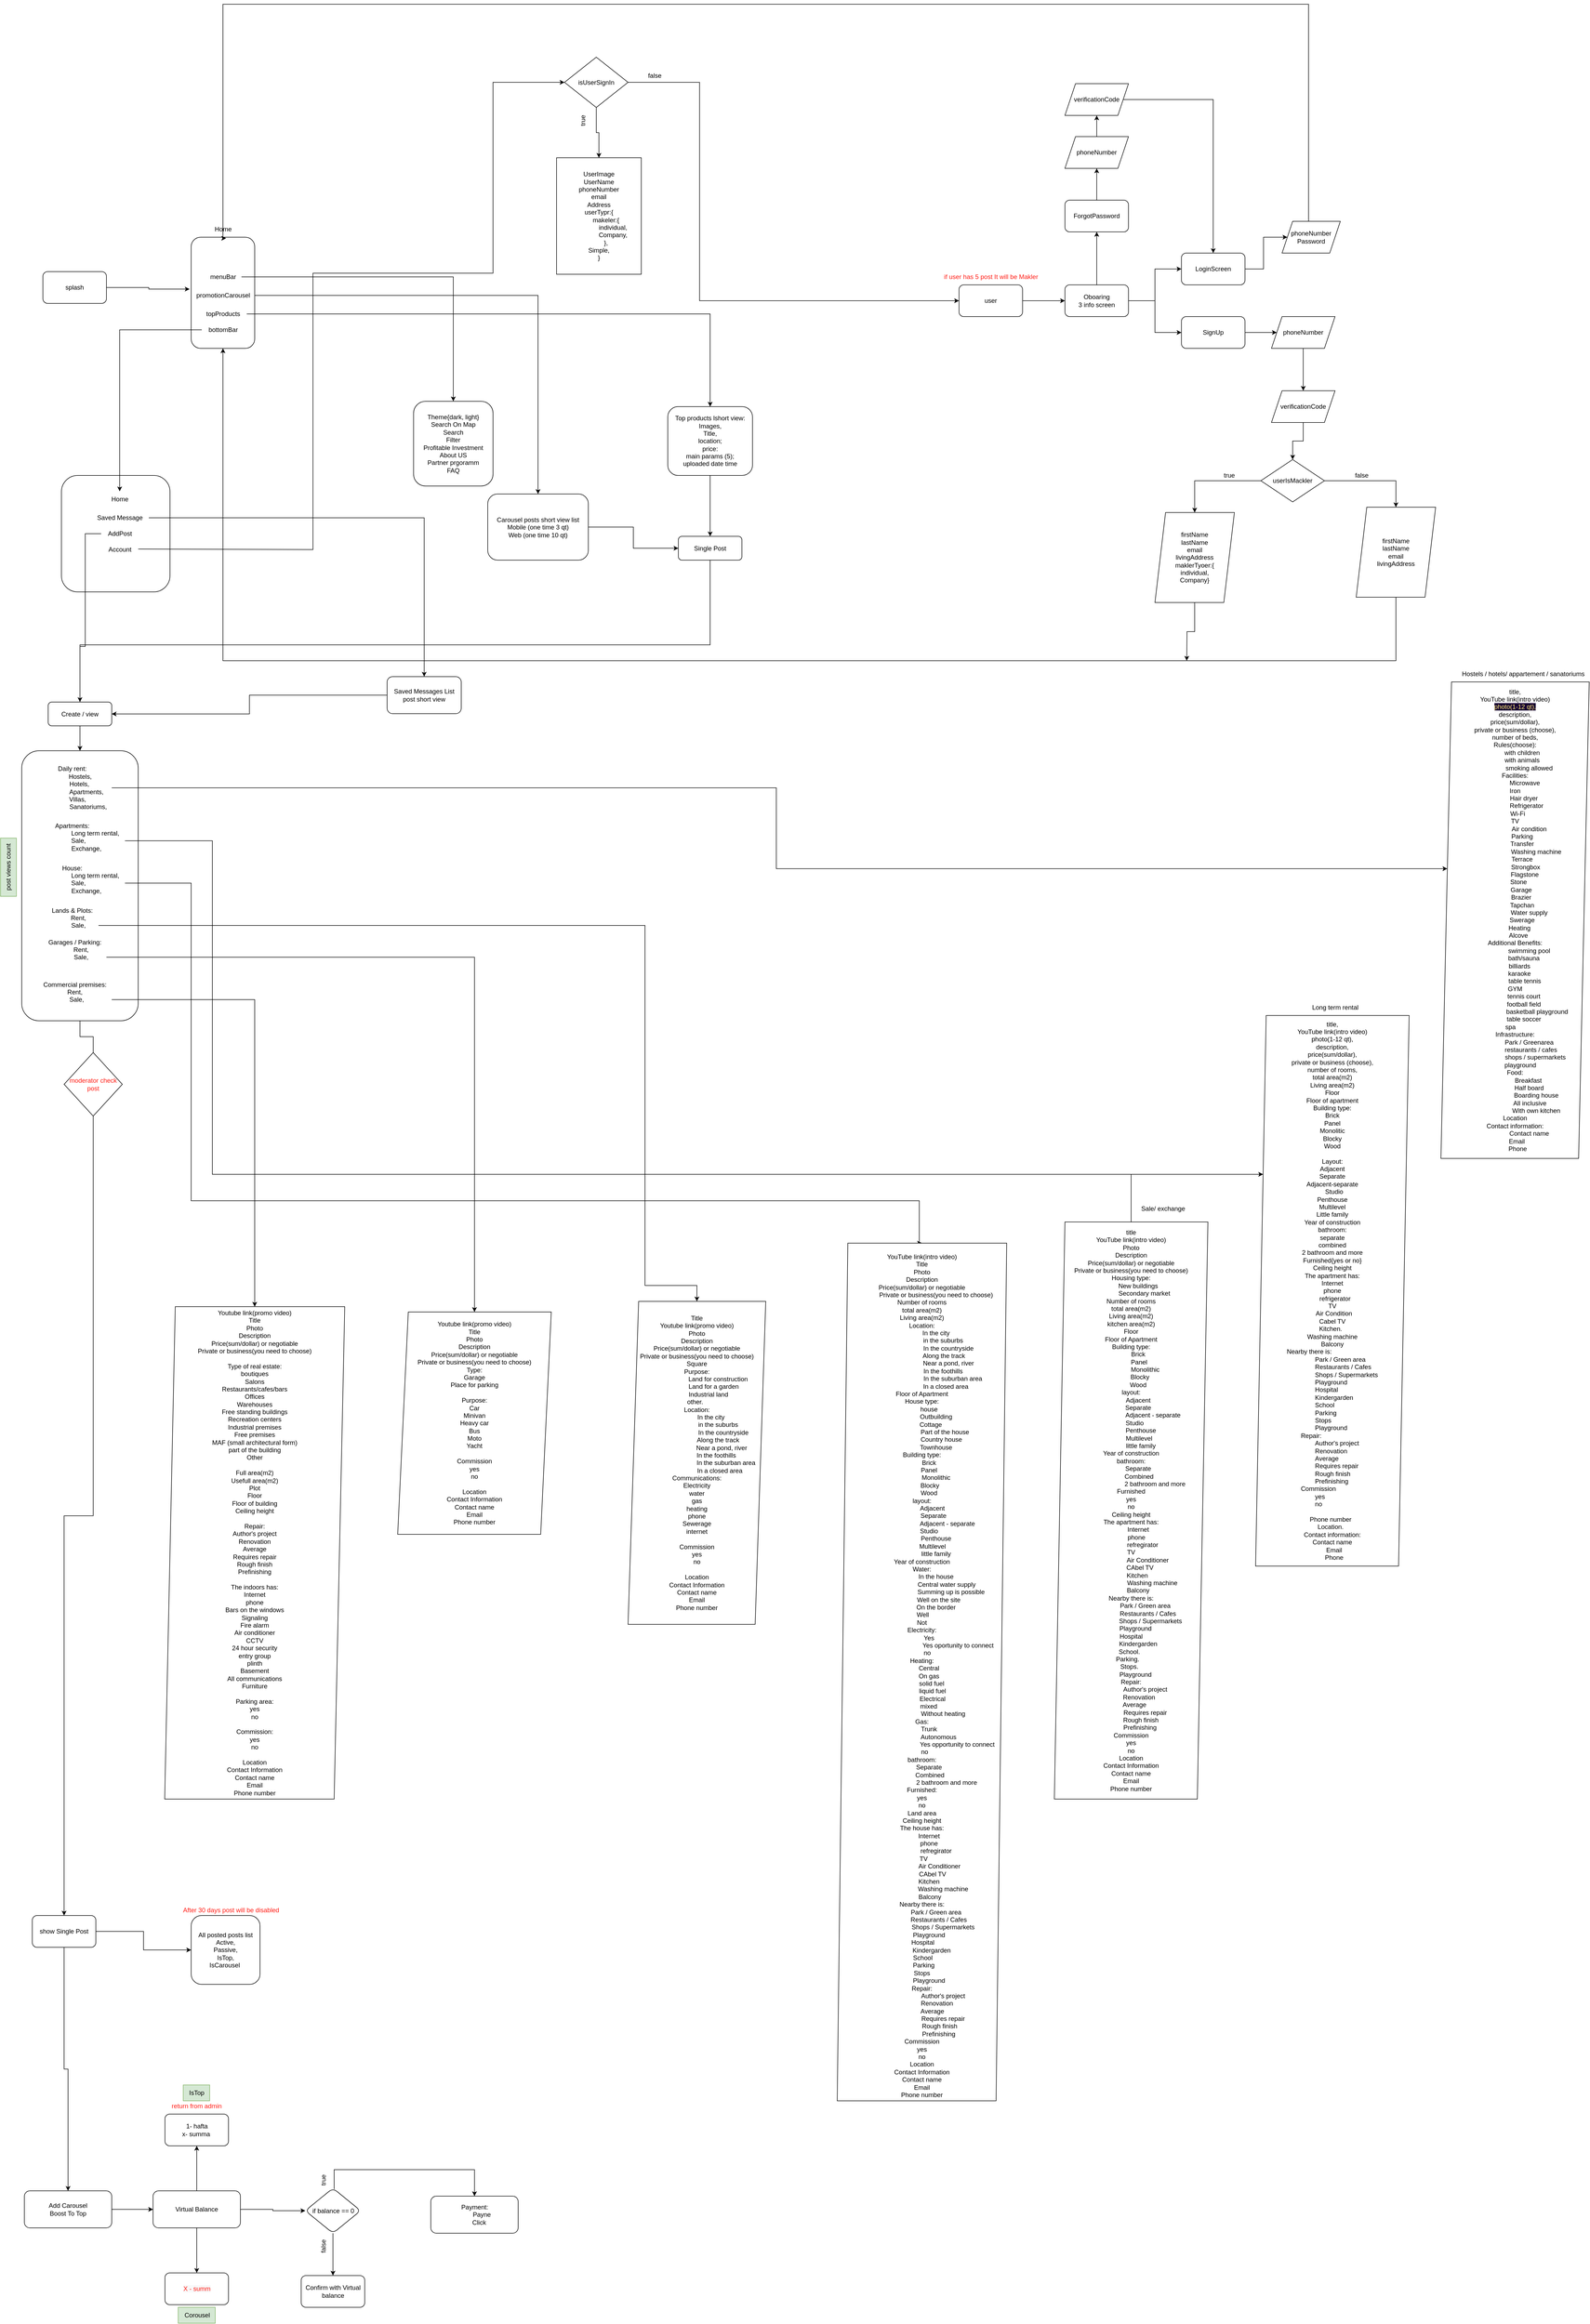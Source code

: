 <mxfile version="20.8.1" type="github"><diagram id="6D0LaTnIG6dydvCtz5Br" name="Page-1"><mxGraphModel dx="1142" dy="1215" grid="1" gridSize="10" guides="1" tooltips="1" connect="1" arrows="1" fold="1" page="1" pageScale="1" pageWidth="4681" pageHeight="3300" math="0" shadow="0"><root><mxCell id="0"/><mxCell id="1" parent="0"/><mxCell id="skO9OVNMgo8ee_zDWNyE-181" value="" style="rounded=1;whiteSpace=wrap;html=1;" parent="1" vertex="1"><mxGeometry x="145" y="1240" width="205" height="220" as="geometry"/></mxCell><mxCell id="skO9OVNMgo8ee_zDWNyE-160" style="edgeStyle=orthogonalEdgeStyle;rounded=0;orthogonalLoop=1;jettySize=auto;html=1;entryX=0.5;entryY=0;entryDx=0;entryDy=0;startArrow=none;" parent="1" source="IuURGlecmob4rUUaxtaX-15" target="skO9OVNMgo8ee_zDWNyE-177" edge="1"><mxGeometry relative="1" as="geometry"><mxPoint x="160" y="3940" as="targetPoint"/></mxGeometry></mxCell><mxCell id="skO9OVNMgo8ee_zDWNyE-112" value="" style="rounded=1;whiteSpace=wrap;html=1;" parent="1" vertex="1"><mxGeometry x="70" y="1760" width="220" height="510" as="geometry"/></mxCell><mxCell id="skO9OVNMgo8ee_zDWNyE-81" value="" style="rounded=1;whiteSpace=wrap;html=1;" parent="1" vertex="1"><mxGeometry x="390" y="790" width="120" height="210" as="geometry"/></mxCell><mxCell id="skO9OVNMgo8ee_zDWNyE-7" value="" style="edgeStyle=orthogonalEdgeStyle;rounded=0;orthogonalLoop=1;jettySize=auto;html=1;entryX=0;entryY=0.5;entryDx=0;entryDy=0;" parent="1" source="skO9OVNMgo8ee_zDWNyE-1" target="skO9OVNMgo8ee_zDWNyE-2" edge="1"><mxGeometry relative="1" as="geometry"><mxPoint x="1850" y="1010" as="targetPoint"/></mxGeometry></mxCell><mxCell id="skO9OVNMgo8ee_zDWNyE-1" value="user" style="rounded=1;whiteSpace=wrap;html=1;" parent="1" vertex="1"><mxGeometry x="1840" y="880" width="120" height="60" as="geometry"/></mxCell><mxCell id="skO9OVNMgo8ee_zDWNyE-14" value="" style="edgeStyle=orthogonalEdgeStyle;rounded=0;orthogonalLoop=1;jettySize=auto;html=1;" parent="1" source="skO9OVNMgo8ee_zDWNyE-2" target="skO9OVNMgo8ee_zDWNyE-13" edge="1"><mxGeometry relative="1" as="geometry"/></mxCell><mxCell id="skO9OVNMgo8ee_zDWNyE-16" value="" style="edgeStyle=orthogonalEdgeStyle;rounded=0;orthogonalLoop=1;jettySize=auto;html=1;" parent="1" source="skO9OVNMgo8ee_zDWNyE-2" target="skO9OVNMgo8ee_zDWNyE-15" edge="1"><mxGeometry relative="1" as="geometry"/></mxCell><mxCell id="skO9OVNMgo8ee_zDWNyE-20" value="" style="edgeStyle=orthogonalEdgeStyle;rounded=0;orthogonalLoop=1;jettySize=auto;html=1;" parent="1" source="skO9OVNMgo8ee_zDWNyE-2" target="skO9OVNMgo8ee_zDWNyE-19" edge="1"><mxGeometry relative="1" as="geometry"/></mxCell><mxCell id="skO9OVNMgo8ee_zDWNyE-2" value="Oboaring&lt;br&gt;3 info screen" style="rounded=1;whiteSpace=wrap;html=1;" parent="1" vertex="1"><mxGeometry x="2040" y="880" width="120" height="60" as="geometry"/></mxCell><mxCell id="skO9OVNMgo8ee_zDWNyE-22" value="" style="edgeStyle=orthogonalEdgeStyle;rounded=0;orthogonalLoop=1;jettySize=auto;html=1;entryX=0;entryY=0.5;entryDx=0;entryDy=0;" parent="1" source="skO9OVNMgo8ee_zDWNyE-13" target="skO9OVNMgo8ee_zDWNyE-49" edge="1"><mxGeometry relative="1" as="geometry"><mxPoint x="2460" y="805" as="targetPoint"/></mxGeometry></mxCell><mxCell id="skO9OVNMgo8ee_zDWNyE-13" value="LoginScreen" style="whiteSpace=wrap;html=1;rounded=1;" parent="1" vertex="1"><mxGeometry x="2260" y="820" width="120" height="60" as="geometry"/></mxCell><mxCell id="skO9OVNMgo8ee_zDWNyE-30" style="edgeStyle=orthogonalEdgeStyle;rounded=0;orthogonalLoop=1;jettySize=auto;html=1;entryX=0;entryY=0.5;entryDx=0;entryDy=0;" parent="1" source="skO9OVNMgo8ee_zDWNyE-15" target="skO9OVNMgo8ee_zDWNyE-29" edge="1"><mxGeometry relative="1" as="geometry"/></mxCell><mxCell id="skO9OVNMgo8ee_zDWNyE-15" value="SignUp" style="whiteSpace=wrap;html=1;rounded=1;" parent="1" vertex="1"><mxGeometry x="2260" y="940" width="120" height="60" as="geometry"/></mxCell><mxCell id="skO9OVNMgo8ee_zDWNyE-45" value="" style="edgeStyle=orthogonalEdgeStyle;rounded=0;orthogonalLoop=1;jettySize=auto;html=1;" parent="1" source="skO9OVNMgo8ee_zDWNyE-19" target="skO9OVNMgo8ee_zDWNyE-44" edge="1"><mxGeometry relative="1" as="geometry"/></mxCell><mxCell id="skO9OVNMgo8ee_zDWNyE-19" value="ForgotPassword" style="whiteSpace=wrap;html=1;rounded=1;" parent="1" vertex="1"><mxGeometry x="2040" y="720" width="120" height="60" as="geometry"/></mxCell><mxCell id="skO9OVNMgo8ee_zDWNyE-32" value="" style="edgeStyle=orthogonalEdgeStyle;rounded=0;orthogonalLoop=1;jettySize=auto;html=1;" parent="1" source="skO9OVNMgo8ee_zDWNyE-29" target="skO9OVNMgo8ee_zDWNyE-31" edge="1"><mxGeometry relative="1" as="geometry"/></mxCell><mxCell id="skO9OVNMgo8ee_zDWNyE-29" value="phoneNumber" style="shape=parallelogram;perimeter=parallelogramPerimeter;whiteSpace=wrap;html=1;fixedSize=1;" parent="1" vertex="1"><mxGeometry x="2430" y="940" width="120" height="60" as="geometry"/></mxCell><mxCell id="skO9OVNMgo8ee_zDWNyE-37" value="" style="edgeStyle=orthogonalEdgeStyle;rounded=0;orthogonalLoop=1;jettySize=auto;html=1;" parent="1" source="skO9OVNMgo8ee_zDWNyE-31" target="skO9OVNMgo8ee_zDWNyE-36" edge="1"><mxGeometry relative="1" as="geometry"/></mxCell><mxCell id="skO9OVNMgo8ee_zDWNyE-31" value="verificationCode" style="shape=parallelogram;perimeter=parallelogramPerimeter;whiteSpace=wrap;html=1;fixedSize=1;" parent="1" vertex="1"><mxGeometry x="2430" y="1080" width="120" height="60" as="geometry"/></mxCell><mxCell id="skO9OVNMgo8ee_zDWNyE-85" style="edgeStyle=orthogonalEdgeStyle;rounded=0;orthogonalLoop=1;jettySize=auto;html=1;" parent="1" source="skO9OVNMgo8ee_zDWNyE-33" edge="1"><mxGeometry relative="1" as="geometry"><mxPoint x="2270" y="1590" as="targetPoint"/></mxGeometry></mxCell><mxCell id="skO9OVNMgo8ee_zDWNyE-33" value="firstName&lt;br&gt;lastName&lt;br&gt;email&lt;br&gt;livingAddress&lt;br&gt;maklerTyoer:{&lt;br&gt;individual,&lt;br&gt;Company}" style="shape=parallelogram;perimeter=parallelogramPerimeter;whiteSpace=wrap;html=1;fixedSize=1;" parent="1" vertex="1"><mxGeometry x="2210" y="1310" width="150" height="170" as="geometry"/></mxCell><mxCell id="skO9OVNMgo8ee_zDWNyE-54" style="edgeStyle=orthogonalEdgeStyle;rounded=0;orthogonalLoop=1;jettySize=auto;html=1;" parent="1" source="skO9OVNMgo8ee_zDWNyE-35" target="skO9OVNMgo8ee_zDWNyE-81" edge="1"><mxGeometry relative="1" as="geometry"><mxPoint x="3020" y="1000" as="targetPoint"/><Array as="points"><mxPoint x="2665" y="1590"/><mxPoint x="450" y="1590"/></Array></mxGeometry></mxCell><mxCell id="skO9OVNMgo8ee_zDWNyE-35" value="firstName&lt;br&gt;lastName&lt;br&gt;email&lt;br&gt;livingAddress&lt;br&gt;" style="shape=parallelogram;perimeter=parallelogramPerimeter;whiteSpace=wrap;html=1;fixedSize=1;" parent="1" vertex="1"><mxGeometry x="2590" y="1300" width="150" height="170" as="geometry"/></mxCell><mxCell id="skO9OVNMgo8ee_zDWNyE-38" style="edgeStyle=orthogonalEdgeStyle;rounded=0;orthogonalLoop=1;jettySize=auto;html=1;entryX=0.5;entryY=0;entryDx=0;entryDy=0;" parent="1" source="skO9OVNMgo8ee_zDWNyE-36" target="skO9OVNMgo8ee_zDWNyE-33" edge="1"><mxGeometry relative="1" as="geometry"/></mxCell><mxCell id="skO9OVNMgo8ee_zDWNyE-39" style="edgeStyle=orthogonalEdgeStyle;rounded=0;orthogonalLoop=1;jettySize=auto;html=1;entryX=0.5;entryY=0;entryDx=0;entryDy=0;" parent="1" source="skO9OVNMgo8ee_zDWNyE-36" target="skO9OVNMgo8ee_zDWNyE-35" edge="1"><mxGeometry relative="1" as="geometry"/></mxCell><mxCell id="skO9OVNMgo8ee_zDWNyE-36" value="userIsMackler" style="rhombus;whiteSpace=wrap;html=1;" parent="1" vertex="1"><mxGeometry x="2410" y="1210" width="120" height="80" as="geometry"/></mxCell><mxCell id="skO9OVNMgo8ee_zDWNyE-40" value="true" style="text;html=1;align=center;verticalAlign=middle;resizable=0;points=[];autosize=1;strokeColor=none;fillColor=none;" parent="1" vertex="1"><mxGeometry x="2330" y="1225" width="40" height="30" as="geometry"/></mxCell><mxCell id="skO9OVNMgo8ee_zDWNyE-41" value="false" style="text;html=1;align=center;verticalAlign=middle;resizable=0;points=[];autosize=1;strokeColor=none;fillColor=none;" parent="1" vertex="1"><mxGeometry x="2575" y="1225" width="50" height="30" as="geometry"/></mxCell><mxCell id="skO9OVNMgo8ee_zDWNyE-47" style="edgeStyle=orthogonalEdgeStyle;rounded=0;orthogonalLoop=1;jettySize=auto;html=1;entryX=0.5;entryY=1;entryDx=0;entryDy=0;" parent="1" source="skO9OVNMgo8ee_zDWNyE-44" target="skO9OVNMgo8ee_zDWNyE-46" edge="1"><mxGeometry relative="1" as="geometry"/></mxCell><mxCell id="skO9OVNMgo8ee_zDWNyE-44" value="phoneNumber" style="shape=parallelogram;perimeter=parallelogramPerimeter;whiteSpace=wrap;html=1;fixedSize=1;" parent="1" vertex="1"><mxGeometry x="2040" y="600" width="120" height="60" as="geometry"/></mxCell><mxCell id="skO9OVNMgo8ee_zDWNyE-48" style="edgeStyle=orthogonalEdgeStyle;rounded=0;orthogonalLoop=1;jettySize=auto;html=1;entryX=0.5;entryY=0;entryDx=0;entryDy=0;" parent="1" source="skO9OVNMgo8ee_zDWNyE-46" target="skO9OVNMgo8ee_zDWNyE-13" edge="1"><mxGeometry relative="1" as="geometry"/></mxCell><mxCell id="skO9OVNMgo8ee_zDWNyE-46" value="verificationCode" style="shape=parallelogram;perimeter=parallelogramPerimeter;whiteSpace=wrap;html=1;fixedSize=1;" parent="1" vertex="1"><mxGeometry x="2040" y="500" width="120" height="60" as="geometry"/></mxCell><mxCell id="skO9OVNMgo8ee_zDWNyE-51" value="" style="edgeStyle=orthogonalEdgeStyle;rounded=0;orthogonalLoop=1;jettySize=auto;html=1;entryX=0.6;entryY=1.067;entryDx=0;entryDy=0;entryPerimeter=0;" parent="1" source="skO9OVNMgo8ee_zDWNyE-49" target="skO9OVNMgo8ee_zDWNyE-58" edge="1"><mxGeometry relative="1" as="geometry"><mxPoint x="2930" y="790" as="targetPoint"/><Array as="points"><mxPoint x="2500" y="350"/><mxPoint x="450" y="350"/><mxPoint x="450" y="792"/></Array></mxGeometry></mxCell><mxCell id="skO9OVNMgo8ee_zDWNyE-49" value="phoneNumber&lt;br&gt;Password" style="shape=parallelogram;perimeter=parallelogramPerimeter;whiteSpace=wrap;html=1;fixedSize=1;" parent="1" vertex="1"><mxGeometry x="2450" y="760" width="110" height="60" as="geometry"/></mxCell><mxCell id="skO9OVNMgo8ee_zDWNyE-57" value="" style="edgeStyle=orthogonalEdgeStyle;rounded=0;orthogonalLoop=1;jettySize=auto;html=1;entryX=-0.025;entryY=0.1;entryDx=0;entryDy=0;entryPerimeter=0;" parent="1" source="skO9OVNMgo8ee_zDWNyE-55" target="skO9OVNMgo8ee_zDWNyE-62" edge="1"><mxGeometry relative="1" as="geometry"><mxPoint x="370" y="910" as="targetPoint"/></mxGeometry></mxCell><mxCell id="skO9OVNMgo8ee_zDWNyE-55" value="splash" style="rounded=1;whiteSpace=wrap;html=1;" parent="1" vertex="1"><mxGeometry x="110" y="855" width="120" height="60" as="geometry"/></mxCell><mxCell id="skO9OVNMgo8ee_zDWNyE-58" value="Home" style="text;html=1;align=center;verticalAlign=middle;resizable=0;points=[];autosize=1;strokeColor=none;fillColor=none;" parent="1" vertex="1"><mxGeometry x="420" y="760" width="60" height="30" as="geometry"/></mxCell><mxCell id="skO9OVNMgo8ee_zDWNyE-66" value="" style="edgeStyle=orthogonalEdgeStyle;rounded=0;orthogonalLoop=1;jettySize=auto;html=1;entryX=0;entryY=0.5;entryDx=0;entryDy=0;exitX=1;exitY=0.467;exitDx=0;exitDy=0;exitPerimeter=0;" parent="1" source="skO9OVNMgo8ee_zDWNyE-96" target="skO9OVNMgo8ee_zDWNyE-67" edge="1"><mxGeometry relative="1" as="geometry"><mxPoint x="280" y="1380" as="sourcePoint"/><mxPoint x="580" y="865" as="targetPoint"/><Array as="points"><mxPoint x="620" y="1380"/><mxPoint x="620" y="858"/><mxPoint x="960" y="858"/><mxPoint x="960" y="498"/></Array></mxGeometry></mxCell><mxCell id="skO9OVNMgo8ee_zDWNyE-78" style="edgeStyle=orthogonalEdgeStyle;rounded=0;orthogonalLoop=1;jettySize=auto;html=1;entryX=0.5;entryY=0;entryDx=0;entryDy=0;" parent="1" source="skO9OVNMgo8ee_zDWNyE-61" target="skO9OVNMgo8ee_zDWNyE-79" edge="1"><mxGeometry relative="1" as="geometry"><mxPoint x="560" y="1065" as="targetPoint"/></mxGeometry></mxCell><mxCell id="skO9OVNMgo8ee_zDWNyE-61" value="menuBar" style="text;html=1;align=center;verticalAlign=middle;resizable=0;points=[];autosize=1;strokeColor=none;fillColor=none;" parent="1" vertex="1"><mxGeometry x="415" y="850" width="70" height="30" as="geometry"/></mxCell><mxCell id="skO9OVNMgo8ee_zDWNyE-87" style="edgeStyle=orthogonalEdgeStyle;rounded=0;orthogonalLoop=1;jettySize=auto;html=1;entryX=0.5;entryY=0;entryDx=0;entryDy=0;" parent="1" source="skO9OVNMgo8ee_zDWNyE-62" target="skO9OVNMgo8ee_zDWNyE-88" edge="1"><mxGeometry relative="1" as="geometry"><mxPoint x="950" y="1225" as="targetPoint"/></mxGeometry></mxCell><mxCell id="skO9OVNMgo8ee_zDWNyE-62" value="promotionCarousel" style="text;html=1;align=center;verticalAlign=middle;resizable=0;points=[];autosize=1;strokeColor=none;fillColor=none;" parent="1" vertex="1"><mxGeometry x="390" y="885" width="120" height="30" as="geometry"/></mxCell><mxCell id="skO9OVNMgo8ee_zDWNyE-144" style="edgeStyle=orthogonalEdgeStyle;rounded=0;orthogonalLoop=1;jettySize=auto;html=1;entryX=0.5;entryY=0;entryDx=0;entryDy=0;" parent="1" source="skO9OVNMgo8ee_zDWNyE-63" target="skO9OVNMgo8ee_zDWNyE-145" edge="1"><mxGeometry relative="1" as="geometry"><mxPoint x="1370" y="1135" as="targetPoint"/><Array as="points"><mxPoint x="1370" y="935"/></Array></mxGeometry></mxCell><mxCell id="skO9OVNMgo8ee_zDWNyE-63" value="topProducts" style="text;html=1;align=center;verticalAlign=middle;resizable=0;points=[];autosize=1;strokeColor=none;fillColor=none;" parent="1" vertex="1"><mxGeometry x="405" y="920" width="90" height="30" as="geometry"/></mxCell><mxCell id="skO9OVNMgo8ee_zDWNyE-90" style="edgeStyle=orthogonalEdgeStyle;rounded=0;orthogonalLoop=1;jettySize=auto;html=1;" parent="1" source="skO9OVNMgo8ee_zDWNyE-64" target="skO9OVNMgo8ee_zDWNyE-92" edge="1"><mxGeometry relative="1" as="geometry"><mxPoint x="260" y="1260" as="targetPoint"/></mxGeometry></mxCell><mxCell id="skO9OVNMgo8ee_zDWNyE-64" value="bottomBar" style="text;html=1;align=center;verticalAlign=middle;resizable=0;points=[];autosize=1;strokeColor=none;fillColor=none;" parent="1" vertex="1"><mxGeometry x="410" y="950" width="80" height="30" as="geometry"/></mxCell><mxCell id="skO9OVNMgo8ee_zDWNyE-71" style="edgeStyle=orthogonalEdgeStyle;rounded=0;orthogonalLoop=1;jettySize=auto;html=1;entryX=0;entryY=0.5;entryDx=0;entryDy=0;" parent="1" source="skO9OVNMgo8ee_zDWNyE-67" target="skO9OVNMgo8ee_zDWNyE-1" edge="1"><mxGeometry relative="1" as="geometry"><Array as="points"><mxPoint x="1350" y="498"/><mxPoint x="1350" y="910"/></Array></mxGeometry></mxCell><mxCell id="skO9OVNMgo8ee_zDWNyE-75" style="edgeStyle=orthogonalEdgeStyle;rounded=0;orthogonalLoop=1;jettySize=auto;html=1;entryX=0.5;entryY=0;entryDx=0;entryDy=0;" parent="1" source="skO9OVNMgo8ee_zDWNyE-67" target="skO9OVNMgo8ee_zDWNyE-74" edge="1"><mxGeometry relative="1" as="geometry"/></mxCell><mxCell id="skO9OVNMgo8ee_zDWNyE-67" value="isUserSignIn" style="rhombus;whiteSpace=wrap;html=1;" parent="1" vertex="1"><mxGeometry x="1095" y="450" width="120" height="95" as="geometry"/></mxCell><mxCell id="skO9OVNMgo8ee_zDWNyE-69" value="false" style="text;html=1;align=center;verticalAlign=middle;resizable=0;points=[];autosize=1;strokeColor=none;fillColor=none;" parent="1" vertex="1"><mxGeometry x="1240" y="470" width="50" height="30" as="geometry"/></mxCell><mxCell id="skO9OVNMgo8ee_zDWNyE-74" value="UserImage&lt;br&gt;UserName&lt;br&gt;phoneNumber&lt;br&gt;email&lt;br&gt;Address&lt;br&gt;userTypr:{&lt;br&gt;&lt;span style=&quot;white-space: pre;&quot;&gt;&#9;&lt;/span&gt;makeler:{&lt;br&gt;&lt;span style=&quot;white-space: pre;&quot;&gt;&#9;&lt;span style=&quot;white-space: pre;&quot;&gt;&#9;&lt;/span&gt;&lt;/span&gt;individual,&lt;br&gt;&lt;span style=&quot;white-space: pre;&quot;&gt;&#9;&lt;span style=&quot;white-space: pre;&quot;&gt;&#9;&lt;/span&gt;&lt;/span&gt;Company,&lt;br&gt;&lt;span style=&quot;white-space: pre;&quot;&gt;&#9;&lt;/span&gt;},&lt;br&gt;Simple,&lt;br&gt;}&lt;br&gt;" style="whiteSpace=wrap;html=1;" parent="1" vertex="1"><mxGeometry x="1080" y="640" width="160" height="220" as="geometry"/></mxCell><mxCell id="skO9OVNMgo8ee_zDWNyE-76" value="true" style="text;html=1;align=center;verticalAlign=middle;resizable=0;points=[];autosize=1;strokeColor=none;fillColor=none;rotation=-90;" parent="1" vertex="1"><mxGeometry x="1110" y="555" width="40" height="30" as="geometry"/></mxCell><mxCell id="skO9OVNMgo8ee_zDWNyE-79" value="Theme{dark, light}&lt;br&gt;Search On Map&lt;br&gt;Search&lt;br&gt;Filter&lt;br&gt;Profitable Investment&lt;br&gt;About US&lt;br&gt;Partner prgoramm&lt;br&gt;FAQ" style="rounded=1;whiteSpace=wrap;html=1;" parent="1" vertex="1"><mxGeometry x="810" y="1100" width="150" height="160" as="geometry"/></mxCell><mxCell id="skO9OVNMgo8ee_zDWNyE-156" style="edgeStyle=orthogonalEdgeStyle;rounded=0;orthogonalLoop=1;jettySize=auto;html=1;" parent="1" source="skO9OVNMgo8ee_zDWNyE-88" target="skO9OVNMgo8ee_zDWNyE-151" edge="1"><mxGeometry relative="1" as="geometry"/></mxCell><mxCell id="skO9OVNMgo8ee_zDWNyE-88" value="Carousel posts short view list&lt;br&gt;Mobile (one time 3 qt)&lt;br&gt;Web (one time 10 qt)" style="rounded=1;whiteSpace=wrap;html=1;" parent="1" vertex="1"><mxGeometry x="950" y="1275" width="190" height="125" as="geometry"/></mxCell><mxCell id="skO9OVNMgo8ee_zDWNyE-92" value="Home" style="text;html=1;align=center;verticalAlign=middle;resizable=0;points=[];autosize=1;strokeColor=none;fillColor=none;" parent="1" vertex="1"><mxGeometry x="225" y="1270" width="60" height="30" as="geometry"/></mxCell><mxCell id="skO9OVNMgo8ee_zDWNyE-104" style="edgeStyle=orthogonalEdgeStyle;rounded=0;orthogonalLoop=1;jettySize=auto;html=1;entryX=0.5;entryY=0;entryDx=0;entryDy=0;" parent="1" source="skO9OVNMgo8ee_zDWNyE-93" target="skO9OVNMgo8ee_zDWNyE-105" edge="1"><mxGeometry relative="1" as="geometry"><mxPoint x="830" y="1799" as="targetPoint"/></mxGeometry></mxCell><mxCell id="skO9OVNMgo8ee_zDWNyE-93" value="Saved Message" style="text;html=1;align=center;verticalAlign=middle;resizable=0;points=[];autosize=1;strokeColor=none;fillColor=none;" parent="1" vertex="1"><mxGeometry x="200" y="1305" width="110" height="30" as="geometry"/></mxCell><mxCell id="skO9OVNMgo8ee_zDWNyE-100" style="edgeStyle=orthogonalEdgeStyle;rounded=0;orthogonalLoop=1;jettySize=auto;html=1;entryX=0.5;entryY=0;entryDx=0;entryDy=0;" parent="1" source="skO9OVNMgo8ee_zDWNyE-94" target="skO9OVNMgo8ee_zDWNyE-112" edge="1"><mxGeometry relative="1" as="geometry"><mxPoint x="160" y="1755" as="targetPoint"/><Array as="points"><mxPoint x="190" y="1350"/><mxPoint x="190" y="1563"/><mxPoint x="180" y="1563"/></Array></mxGeometry></mxCell><mxCell id="skO9OVNMgo8ee_zDWNyE-94" value="AddPost" style="text;html=1;align=center;verticalAlign=middle;resizable=0;points=[];autosize=1;strokeColor=none;fillColor=none;" parent="1" vertex="1"><mxGeometry x="220" y="1335" width="70" height="30" as="geometry"/></mxCell><mxCell id="skO9OVNMgo8ee_zDWNyE-96" value="Account" style="text;html=1;align=center;verticalAlign=middle;resizable=0;points=[];autosize=1;strokeColor=none;fillColor=none;" parent="1" vertex="1"><mxGeometry x="220" y="1365" width="70" height="30" as="geometry"/></mxCell><mxCell id="skO9OVNMgo8ee_zDWNyE-176" style="edgeStyle=orthogonalEdgeStyle;rounded=0;orthogonalLoop=1;jettySize=auto;html=1;entryX=1;entryY=0.5;entryDx=0;entryDy=0;" parent="1" source="skO9OVNMgo8ee_zDWNyE-105" target="skO9OVNMgo8ee_zDWNyE-153" edge="1"><mxGeometry relative="1" as="geometry"/></mxCell><mxCell id="skO9OVNMgo8ee_zDWNyE-105" value="Saved Messages List&lt;br&gt;post short view" style="rounded=1;whiteSpace=wrap;html=1;" parent="1" vertex="1"><mxGeometry x="760" y="1620" width="140" height="70" as="geometry"/></mxCell><mxCell id="skO9OVNMgo8ee_zDWNyE-114" style="edgeStyle=orthogonalEdgeStyle;rounded=0;orthogonalLoop=1;jettySize=auto;html=1;entryX=0.043;entryY=0.392;entryDx=0;entryDy=0;entryPerimeter=0;" parent="1" source="skO9OVNMgo8ee_zDWNyE-106" target="skO9OVNMgo8ee_zDWNyE-115" edge="1"><mxGeometry relative="1" as="geometry"><mxPoint x="2740" y="1830" as="targetPoint"/></mxGeometry></mxCell><mxCell id="skO9OVNMgo8ee_zDWNyE-106" value="Daily rent:&lt;br&gt;&lt;span style=&quot;white-space: pre;&quot;&gt;&#9; &lt;/span&gt;Hostels,&lt;br&gt;&lt;span style=&quot;white-space: pre;&quot;&gt;&#9;&lt;/span&gt;Hotels,&lt;br&gt;&lt;span style=&quot;white-space: pre;&quot;&gt;&#9;&lt;span style=&quot;white-space: pre;&quot;&gt;&#9;&lt;/span&gt;&lt;/span&gt;Apartments,&lt;br&gt;&lt;span style=&quot;white-space: pre;&quot;&gt;&amp;nbsp;     &lt;/span&gt;Villas,&lt;br&gt;&lt;span style=&quot;white-space: pre;&quot;&gt;&#9;&lt;span style=&quot;white-space: pre;&quot;&gt;&#9;  &lt;/span&gt;&lt;/span&gt;Sanatoriums," style="text;html=1;align=center;verticalAlign=middle;resizable=0;points=[];autosize=1;strokeColor=none;fillColor=none;" parent="1" vertex="1"><mxGeometry x="90" y="1780" width="150" height="100" as="geometry"/></mxCell><mxCell id="skO9OVNMgo8ee_zDWNyE-118" style="edgeStyle=orthogonalEdgeStyle;rounded=0;orthogonalLoop=1;jettySize=auto;html=1;" parent="1" source="skO9OVNMgo8ee_zDWNyE-107" target="skO9OVNMgo8ee_zDWNyE-117" edge="1"><mxGeometry relative="1" as="geometry"><Array as="points"><mxPoint x="430" y="1930"/><mxPoint x="430" y="2560"/></Array></mxGeometry></mxCell><mxCell id="skO9OVNMgo8ee_zDWNyE-107" value="Apartments:&lt;br&gt;&lt;span style=&quot;white-space: pre;&quot;&gt;&#9; &lt;span style=&quot;white-space: pre;&quot;&gt;&#9;&lt;span style=&quot;white-space: pre;&quot;&gt;&#9;  &lt;/span&gt;&lt;/span&gt;&lt;/span&gt;Long term rental,&lt;br&gt;&lt;span style=&quot;white-space: pre;&quot;&gt;&amp;nbsp;      &lt;/span&gt;Sale,&lt;br&gt;&lt;span style=&quot;white-space: pre;&quot;&gt;&#9;&lt;span style=&quot;white-space: pre;&quot;&gt;&#9;&lt;/span&gt;&lt;/span&gt;Exchange,&lt;br&gt;&lt;span style=&quot;white-space: pre;&quot;&gt;&amp;nbsp;&lt;/span&gt;" style="text;html=1;align=center;verticalAlign=middle;resizable=0;points=[];autosize=1;strokeColor=none;fillColor=none;" parent="1" vertex="1"><mxGeometry x="65" y="1890" width="200" height="80" as="geometry"/></mxCell><mxCell id="skO9OVNMgo8ee_zDWNyE-131" style="edgeStyle=orthogonalEdgeStyle;rounded=0;orthogonalLoop=1;jettySize=auto;html=1;entryX=0.5;entryY=0;entryDx=0;entryDy=0;" parent="1" source="skO9OVNMgo8ee_zDWNyE-108" target="skO9OVNMgo8ee_zDWNyE-132" edge="1"><mxGeometry relative="1" as="geometry"><mxPoint x="1765.0" y="2670" as="targetPoint"/><Array as="points"><mxPoint x="390" y="2010"/><mxPoint x="390" y="2610"/><mxPoint x="1765" y="2610"/></Array></mxGeometry></mxCell><mxCell id="skO9OVNMgo8ee_zDWNyE-108" value="House:&lt;br&gt;&lt;span style=&quot;white-space: pre;&quot;&gt;&#9; &lt;span style=&quot;white-space: pre;&quot;&gt;&#9;&lt;span style=&quot;white-space: pre;&quot;&gt;&#9;  &lt;/span&gt;&lt;/span&gt;&lt;/span&gt;Long term rental,&lt;br&gt;&lt;span style=&quot;white-space: pre;&quot;&gt;&amp;nbsp;      &lt;/span&gt;Sale,&lt;br&gt;&lt;span style=&quot;white-space: pre;&quot;&gt;&#9;&lt;span style=&quot;white-space: pre;&quot;&gt;&#9;&lt;/span&gt;&lt;/span&gt;Exchange,&lt;br&gt;&lt;span style=&quot;white-space: pre;&quot;&gt;&amp;nbsp;&lt;/span&gt;" style="text;html=1;align=center;verticalAlign=middle;resizable=0;points=[];autosize=1;strokeColor=none;fillColor=none;" parent="1" vertex="1"><mxGeometry x="65" y="1970" width="200" height="80" as="geometry"/></mxCell><mxCell id="skO9OVNMgo8ee_zDWNyE-134" style="edgeStyle=orthogonalEdgeStyle;rounded=0;orthogonalLoop=1;jettySize=auto;html=1;entryX=0.5;entryY=0;entryDx=0;entryDy=0;" parent="1" source="skO9OVNMgo8ee_zDWNyE-109" target="skO9OVNMgo8ee_zDWNyE-135" edge="1"><mxGeometry relative="1" as="geometry"><mxPoint x="1402.0" y="2720" as="targetPoint"/><Array as="points"><mxPoint x="1247" y="2090"/><mxPoint x="1247" y="2770"/></Array></mxGeometry></mxCell><mxCell id="skO9OVNMgo8ee_zDWNyE-109" value="Lands &amp;amp; Plots:&lt;br&gt;&lt;span style=&quot;white-space: pre;&quot;&gt;&lt;span style=&quot;white-space: pre;&quot;&gt;&lt;span style=&quot;white-space: pre;&quot;&gt;       Rent&lt;/span&gt;&lt;/span&gt;&lt;/span&gt;,&lt;br&gt;&lt;span style=&quot;white-space: pre;&quot;&gt;&amp;nbsp;      &lt;/span&gt;Sale,&lt;br&gt;&lt;span style=&quot;white-space: pre;&quot;&gt;&#9;&lt;/span&gt;&lt;br&gt;&lt;span style=&quot;white-space: pre;&quot;&gt;&amp;nbsp;&lt;/span&gt;" style="text;html=1;align=center;verticalAlign=middle;resizable=0;points=[];autosize=1;strokeColor=none;fillColor=none;" parent="1" vertex="1"><mxGeometry x="115" y="2050" width="100" height="80" as="geometry"/></mxCell><mxCell id="skO9OVNMgo8ee_zDWNyE-137" style="edgeStyle=orthogonalEdgeStyle;rounded=0;orthogonalLoop=1;jettySize=auto;html=1;entryX=0.5;entryY=0;entryDx=0;entryDy=0;" parent="1" source="skO9OVNMgo8ee_zDWNyE-110" target="skO9OVNMgo8ee_zDWNyE-138" edge="1"><mxGeometry relative="1" as="geometry"><mxPoint x="990" y="2800" as="targetPoint"/></mxGeometry></mxCell><mxCell id="skO9OVNMgo8ee_zDWNyE-110" value="Garages / Parking:&lt;br&gt;&lt;span style=&quot;white-space: pre;&quot;&gt;&lt;span style=&quot;white-space: pre;&quot;&gt;&lt;span style=&quot;white-space: pre;&quot;&gt;       Rent&lt;/span&gt;&lt;/span&gt;&lt;/span&gt;,&lt;br&gt;&lt;span style=&quot;white-space: pre;&quot;&gt;&amp;nbsp;      &lt;/span&gt;Sale,&lt;br&gt;&lt;span style=&quot;white-space: pre;&quot;&gt;&#9;&lt;/span&gt;&lt;br&gt;&lt;span style=&quot;white-space: pre;&quot;&gt;&amp;nbsp;&lt;/span&gt;" style="text;html=1;align=center;verticalAlign=middle;resizable=0;points=[];autosize=1;strokeColor=none;fillColor=none;" parent="1" vertex="1"><mxGeometry x="110" y="2110" width="120" height="80" as="geometry"/></mxCell><mxCell id="skO9OVNMgo8ee_zDWNyE-141" style="edgeStyle=orthogonalEdgeStyle;rounded=0;orthogonalLoop=1;jettySize=auto;html=1;entryX=0.5;entryY=0;entryDx=0;entryDy=0;" parent="1" source="skO9OVNMgo8ee_zDWNyE-111" target="skO9OVNMgo8ee_zDWNyE-142" edge="1"><mxGeometry relative="1" as="geometry"><mxPoint x="530" y="2790" as="targetPoint"/></mxGeometry></mxCell><mxCell id="skO9OVNMgo8ee_zDWNyE-111" value="Commercial premises:&lt;br&gt;&lt;span style=&quot;&quot;&gt;&lt;span style=&quot;&quot;&gt;&lt;span style=&quot;&quot;&gt;       Rent&lt;/span&gt;&lt;/span&gt;&lt;/span&gt;,&lt;br&gt;&lt;span style=&quot;&quot;&gt;&amp;nbsp;      &lt;/span&gt;Sale,&lt;br&gt;&lt;span style=&quot;&quot;&gt;&#9;&lt;/span&gt;&lt;br&gt;&lt;span style=&quot;&quot;&gt;&amp;nbsp;&lt;/span&gt;" style="text;html=1;align=center;verticalAlign=middle;resizable=0;points=[];autosize=1;strokeColor=none;fillColor=none;" parent="1" vertex="1"><mxGeometry x="100" y="2190" width="140" height="80" as="geometry"/></mxCell><mxCell id="skO9OVNMgo8ee_zDWNyE-115" value="title,&lt;br&gt;YouTube link(intro video)&lt;br&gt;&lt;font style=&quot;background-color: rgb(25, 0, 51);&quot; color=&quot;#fff678&quot;&gt;photo(1-12 qt),&lt;br&gt;&lt;/font&gt;description,&lt;br&gt;price(sum/dollar),&lt;br&gt;private or business (choose),&lt;br&gt;number of beds,&lt;br&gt;Rules(choose):&lt;br&gt;&lt;span style=&quot;white-space: pre;&quot;&gt;&#9;with children&lt;br&gt;&lt;/span&gt;&lt;span style=&quot;white-space: pre;&quot;&gt;&#9;&lt;/span&gt;with animals&lt;br&gt;&lt;span style=&quot;white-space: pre;&quot;&gt;&#9;&lt;span style=&quot;white-space: pre;&quot;&gt;&#9;&lt;/span&gt;&lt;/span&gt;smoking allowed&lt;br&gt;Facilities:&lt;br&gt;&lt;span style=&quot;white-space: pre;&quot;&gt;&#9;   &lt;/span&gt;Microwave&lt;br&gt;Iron&lt;br&gt;&lt;span style=&quot;white-space: pre;&quot;&gt;&#9;  &lt;/span&gt;Hair dryer&lt;br&gt;&lt;span style=&quot;white-space: pre;&quot;&gt;&#9;     &lt;/span&gt;Refrigerator&lt;br&gt;&lt;span style=&quot;white-space: pre;&quot;&gt;&amp;nbsp;  &lt;/span&gt;Wi-Fi&lt;br&gt;TV&lt;br&gt;&lt;span style=&quot;white-space: pre;&quot;&gt;&#9;&lt;span style=&quot;white-space: pre;&quot;&gt;&#9;&lt;/span&gt;&lt;/span&gt;Air condition&lt;br&gt;&lt;span style=&quot;white-space: pre;&quot;&gt;&#9;&lt;/span&gt;Parking&lt;br&gt;&lt;span style=&quot;white-space: pre;&quot;&gt;&#9;&lt;/span&gt;Transfer&lt;br&gt;&lt;span style=&quot;white-space: pre;&quot;&gt;&#9;&lt;span style=&quot;white-space: pre;&quot;&gt;&#9;&lt;span style=&quot;white-space: pre;&quot;&gt;&#9;&lt;/span&gt;&lt;/span&gt;&lt;/span&gt;Washing machine&lt;br&gt;&lt;span style=&quot;white-space: pre;&quot;&gt;&#9;&lt;/span&gt;Terrace &lt;br&gt;&lt;span style=&quot;white-space: pre;&quot;&gt;&#9;    &lt;/span&gt;Strongbox &lt;br&gt;&lt;span style=&quot;white-space: pre;&quot;&gt;&#9;   &lt;/span&gt;Flagstone&lt;br&gt;&lt;span style=&quot;white-space: pre;&quot;&gt;&amp;nbsp;   &lt;/span&gt;Stone&lt;br&gt;&lt;span style=&quot;white-space: pre;&quot;&gt;&amp;nbsp;      &lt;/span&gt;Garage&lt;br&gt;&lt;span style=&quot;white-space: pre;&quot;&gt;&amp;nbsp;      &lt;/span&gt;Brazier&lt;br&gt;&lt;span style=&quot;white-space: pre;&quot;&gt;&#9;&lt;/span&gt;Tapchan&lt;br&gt;&lt;span style=&quot;white-space: pre;&quot;&gt;&#9;&lt;span style=&quot;white-space: pre;&quot;&gt;&#9;&lt;/span&gt;&lt;/span&gt;Water supply&lt;br&gt;&lt;span style=&quot;white-space: pre;&quot;&gt;&#9;&lt;/span&gt;Swerage&lt;br&gt;&lt;span style=&quot;white-space: pre;&quot;&gt;&amp;nbsp;    &lt;/span&gt;Heating&lt;br&gt;&lt;span style=&quot;white-space: pre;&quot;&gt;&amp;nbsp;   &lt;/span&gt;Alcove&lt;br&gt;Additional Benefits:&lt;br&gt;&lt;span style=&quot;white-space: pre;&quot;&gt;&#9;&lt;span style=&quot;white-space: pre;&quot;&gt;&#9;&lt;/span&gt;&lt;/span&gt;swimming pool&lt;br&gt;&lt;span style=&quot;white-space: pre;&quot;&gt;&#9;  &lt;/span&gt;bath/sauna&lt;br&gt;&amp;nbsp; &amp;nbsp; &amp;nbsp;billiards&lt;br&gt;&lt;span style=&quot;white-space: pre;&quot;&gt;&amp;nbsp;    &lt;/span&gt;karaoke&lt;br&gt;&lt;span style=&quot;white-space: pre;&quot;&gt;&#9;   &lt;/span&gt;table tennis&lt;br&gt;GYM&lt;br&gt;&lt;span style=&quot;white-space: pre;&quot;&gt;&#9;  &lt;/span&gt;tennis court&lt;br&gt;&lt;span style=&quot;white-space: pre;&quot;&gt;&#9;  &lt;/span&gt;football field&lt;br&gt;&lt;span style=&quot;white-space: pre;&quot;&gt;&#9;&lt;span style=&quot;white-space: pre;&quot;&gt;&#9;&lt;span style=&quot;white-space: pre;&quot;&gt;&#9; &lt;/span&gt;&lt;/span&gt;&lt;/span&gt;basketball playground&lt;br&gt;&lt;span style=&quot;white-space: pre;&quot;&gt;&#9;  &lt;/span&gt;table soccer&lt;br&gt;&amp;nbsp; &amp;nbsp; &amp;nbsp; &amp;nbsp;spa&lt;span style=&quot;white-space: pre;&quot;&gt;&#9;&lt;span style=&quot;white-space: pre;&quot;&gt;&#9;&lt;/span&gt;&lt;/span&gt;&amp;nbsp;&lt;br&gt;Infrastructure:&lt;br&gt;&lt;span style=&quot;white-space: pre;&quot;&gt;&#9;&lt;span style=&quot;white-space: pre;&quot;&gt;&#9;&lt;/span&gt;&lt;/span&gt;Park / Greenarea&lt;br&gt;&lt;span style=&quot;white-space: pre;&quot;&gt;&#9;&lt;span style=&quot;white-space: pre;&quot;&gt;&#9;  &lt;/span&gt;&lt;/span&gt;restaurants / cafes&lt;br&gt;&lt;span style=&quot;white-space: pre;&quot;&gt;&#9;&lt;span style=&quot;white-space: pre;&quot;&gt;&#9;&lt;span style=&quot;white-space: pre;&quot;&gt;&#9;&lt;/span&gt;&lt;/span&gt;&lt;/span&gt;shops / supermarkets&amp;nbsp;&lt;br&gt;&amp;nbsp; &amp;nbsp; &amp;nbsp; playground&lt;br&gt;Food:&lt;br&gt;&lt;span style=&quot;white-space: pre;&quot;&gt;&#9;&lt;span style=&quot;white-space: pre;&quot;&gt;&#9;&lt;/span&gt;&lt;/span&gt;Breakfast&amp;nbsp;&lt;br&gt;&lt;span style=&quot;white-space: pre;&quot;&gt;&#9;&lt;span style=&quot;white-space: pre;&quot;&gt;&#9;&lt;/span&gt;&lt;/span&gt;Half board&lt;br&gt;&lt;span style=&quot;white-space: pre;&quot;&gt;&#9;&lt;span style=&quot;white-space: pre;&quot;&gt;&#9;&lt;span style=&quot;white-space: pre;&quot;&gt;&#9;&lt;/span&gt;&lt;/span&gt;&lt;/span&gt;Boarding house&lt;br&gt;&lt;span style=&quot;white-space: pre;&quot;&gt;&#9;&lt;span style=&quot;white-space: pre;&quot;&gt;&#9;  &lt;/span&gt;&lt;/span&gt;All inclusive&amp;nbsp;&lt;br&gt;&lt;span style=&quot;white-space: pre;&quot;&gt;&#9;&lt;span style=&quot;white-space: pre;&quot;&gt;&#9;&lt;span style=&quot;white-space: pre;&quot;&gt;&#9;&lt;/span&gt;&lt;/span&gt;&lt;/span&gt;With own kitchen&lt;br&gt;Location&lt;br&gt;Contact information:&lt;br&gt;&lt;span style=&quot;white-space: pre;&quot;&gt;&#9;&lt;span style=&quot;white-space: pre;&quot;&gt;&#9;&lt;/span&gt;&lt;/span&gt;Contact name&lt;br&gt;&amp;nbsp; &amp;nbsp;Email&amp;nbsp;&lt;br&gt;&lt;span style=&quot;white-space: pre;&quot;&gt;&amp;nbsp;  &lt;/span&gt;Phone" style="shape=parallelogram;perimeter=parallelogramPerimeter;whiteSpace=wrap;html=1;fixedSize=1;" parent="1" vertex="1"><mxGeometry x="2750" y="1630" width="280" height="900" as="geometry"/></mxCell><mxCell id="skO9OVNMgo8ee_zDWNyE-116" value="Hostels / hotels/ appartement / sanatoriums" style="text;html=1;align=center;verticalAlign=middle;resizable=0;points=[];autosize=1;strokeColor=none;fillColor=none;" parent="1" vertex="1"><mxGeometry x="2780" y="1600" width="250" height="30" as="geometry"/></mxCell><mxCell id="skO9OVNMgo8ee_zDWNyE-117" value="title,&lt;br&gt;YouTube link(intro video)&lt;br&gt;photo(1-12 qt),&lt;br&gt;description,&lt;br&gt;price(sum/dollar),&lt;br&gt;private or business (choose),&lt;br&gt;number of rooms,&lt;br&gt;total area(m2)&lt;br&gt;Living area(m2)&lt;br&gt;Floor&lt;br&gt;Floor of apartment&lt;br&gt;Building type:&lt;br&gt;&lt;span style=&quot;&quot;&gt;&#9;Brick&lt;br&gt;&lt;span style=&quot;&quot;&gt;&#9;&lt;/span&gt;Panel&lt;br&gt;&lt;/span&gt;&lt;span style=&quot;&quot;&gt;&#9;     &lt;/span&gt;Monolitic&lt;br&gt;&lt;span style=&quot;&quot;&gt;&#9; &lt;/span&gt;Blocky&lt;br&gt;&lt;span style=&quot;&quot;&gt;&#9;&lt;/span&gt;Wood&lt;br&gt;&lt;br&gt;Layout:&lt;br&gt;&lt;span style=&quot;&quot;&gt;&#9;Adjacent&lt;br&gt;&lt;/span&gt;&lt;span style=&quot;&quot;&gt;&#9;&lt;/span&gt;Separate&lt;br&gt;&lt;span style=&quot;&quot;&gt;&#9;&lt;span style=&quot;&quot;&gt;&#9;&lt;span style=&quot;&quot;&gt;&#9;&lt;/span&gt;&lt;/span&gt;&lt;/span&gt;Adjacent-separate&lt;br&gt;&lt;span style=&quot;&quot;&gt;&amp;nbsp;    &lt;/span&gt;Studio&lt;br&gt;&lt;span style=&quot;&quot;&gt;&#9;    &lt;/span&gt;Penthouse&lt;br&gt;&lt;span style=&quot;&quot;&gt;&#9;&lt;span style=&quot;&quot;&gt;&#9;     &lt;/span&gt;&lt;/span&gt;Multilevel&lt;span style=&quot;&quot;&gt;&#9;&lt;span style=&quot;&quot;&gt;&#9;&lt;/span&gt;&lt;/span&gt;&lt;br&gt;&lt;span style=&quot;&quot;&gt;&#9;    &lt;/span&gt;Little family&lt;br&gt;Year of construction&lt;br&gt;bathroom:&lt;br&gt;&lt;span style=&quot;&quot;&gt;&#9;&lt;/span&gt;separate&lt;br&gt;&lt;span style=&quot;&quot;&gt;&#9; &lt;/span&gt;combined&lt;br&gt;&lt;span style=&quot;&quot;&gt;&#9;&lt;span style=&quot;&quot;&gt;&#9;&lt;span style=&quot;&quot;&gt;&#9;   &lt;/span&gt;&lt;/span&gt;&lt;/span&gt;2 bathroom and more&lt;br&gt;Furnished{yes or no}&lt;br&gt;Ceiling height&lt;br&gt;The apartment has:&lt;br&gt;&lt;span style=&quot;&quot;&gt;&#9;&lt;span style=&quot;&quot;&gt;&#9;&lt;/span&gt;Internet&lt;br&gt;&lt;/span&gt;phone&lt;br&gt;&amp;nbsp; &amp;nbsp;refrigerator&lt;br&gt;TV&lt;span style=&quot;&quot;&gt;&#9;&lt;span style=&quot;&quot;&gt;&#9;&lt;/span&gt;&lt;/span&gt;&lt;br&gt;&lt;span style=&quot;&quot;&gt;&amp;nbsp;     &lt;/span&gt;Air Condition&lt;br&gt;Cabel TV&lt;br&gt;Kitchen. &amp;nbsp;&lt;br&gt;&lt;span style=&quot;&quot;&gt;&#9;     &lt;/span&gt;Washing machine&lt;br&gt;Balcony &lt;br&gt;&lt;div style=&quot;text-align: start;&quot;&gt;Nearby there is:&lt;/div&gt;&lt;div style=&quot;text-align: start;&quot;&gt;&lt;span style=&quot;white-space: pre;&quot;&gt;&#9;&lt;span style=&quot;white-space: pre;&quot;&gt;&#9;&lt;/span&gt;&lt;/span&gt;Park / Green area&lt;/div&gt;&lt;div style=&quot;text-align: start;&quot;&gt;&lt;span style=&quot;white-space: pre;&quot;&gt;&#9;&lt;span style=&quot;white-space: pre;&quot;&gt;&#9;&lt;/span&gt;&lt;/span&gt;Restaurants / Cafes&lt;/div&gt;&lt;div style=&quot;text-align: start;&quot;&gt;&lt;span style=&quot;white-space: pre;&quot;&gt;&#9;&lt;span style=&quot;white-space: pre;&quot;&gt;&#9;&lt;/span&gt;&lt;/span&gt;Shops / Supermarkets&lt;/div&gt;&lt;div style=&quot;text-align: start;&quot;&gt;&lt;span style=&quot;white-space: pre;&quot;&gt;&#9;&lt;span style=&quot;white-space: pre;&quot;&gt;&#9;&lt;/span&gt;&lt;/span&gt;Playground&lt;/div&gt;&lt;div style=&quot;text-align: start;&quot;&gt;&lt;span style=&quot;white-space: pre;&quot;&gt;&#9;&lt;span style=&quot;white-space: pre;&quot;&gt;&#9;&lt;/span&gt;&lt;/span&gt;Hospital&lt;/div&gt;&lt;div style=&quot;text-align: start;&quot;&gt;&lt;span style=&quot;white-space: pre;&quot;&gt;&#9;&lt;span style=&quot;white-space: pre;&quot;&gt;&#9;&lt;/span&gt;&lt;/span&gt;Kindergarden&lt;/div&gt;&lt;div style=&quot;text-align: start;&quot;&gt;&lt;span style=&quot;white-space: pre;&quot;&gt;&#9;&lt;span style=&quot;white-space: pre;&quot;&gt;&#9;&lt;/span&gt;&lt;/span&gt;School&lt;/div&gt;&lt;div style=&quot;text-align: start;&quot;&gt;&lt;span style=&quot;white-space: pre;&quot;&gt;&#9;&lt;span style=&quot;white-space: pre;&quot;&gt;&#9;&lt;/span&gt;&lt;/span&gt;Parking&lt;/div&gt;&lt;div style=&quot;text-align: start;&quot;&gt;&lt;span style=&quot;white-space: pre;&quot;&gt;&#9;&lt;span style=&quot;white-space: pre;&quot;&gt;&#9;&lt;/span&gt;&lt;/span&gt;Stops&lt;/div&gt;&lt;div style=&quot;text-align: start;&quot;&gt;&lt;span style=&quot;white-space: pre;&quot;&gt;&#9;&lt;span style=&quot;white-space: pre;&quot;&gt;&#9;&lt;/span&gt;&lt;/span&gt;Playground&lt;/div&gt;&lt;div style=&quot;text-align: start;&quot;&gt;&lt;span style=&quot;white-space: pre;&quot;&gt;&#9;&lt;/span&gt;Repair:&lt;/div&gt;&lt;div style=&quot;text-align: start;&quot;&gt;&lt;span style=&quot;white-space: pre;&quot;&gt;&#9;&lt;span style=&quot;white-space: pre;&quot;&gt;&#9;&lt;/span&gt;&lt;/span&gt;Author's project&lt;/div&gt;&lt;div style=&quot;text-align: start;&quot;&gt;&lt;span style=&quot;white-space: pre;&quot;&gt;&#9;&lt;span style=&quot;white-space: pre;&quot;&gt;&#9;&lt;/span&gt;&lt;/span&gt;Renovation&lt;/div&gt;&lt;div style=&quot;text-align: start;&quot;&gt;&lt;span style=&quot;white-space: pre;&quot;&gt;&#9;&lt;span style=&quot;white-space: pre;&quot;&gt;&#9;&lt;/span&gt;&lt;/span&gt;Average&lt;/div&gt;&lt;div style=&quot;text-align: start;&quot;&gt;&lt;span style=&quot;white-space: pre;&quot;&gt;&#9;&lt;span style=&quot;white-space: pre;&quot;&gt;&#9;&lt;/span&gt;&lt;/span&gt;Requires repair&lt;/div&gt;&lt;div style=&quot;text-align: start;&quot;&gt;&lt;span style=&quot;white-space: pre;&quot;&gt;&#9;&lt;span style=&quot;white-space: pre;&quot;&gt;&#9;&lt;/span&gt;&lt;/span&gt;Rough finish&lt;/div&gt;&lt;div style=&quot;text-align: start;&quot;&gt;&lt;span style=&quot;white-space: pre;&quot;&gt;&#9;&lt;span style=&quot;white-space: pre;&quot;&gt;&#9;&lt;/span&gt;&lt;/span&gt;Prefinishing&lt;/div&gt;&lt;div style=&quot;text-align: start;&quot;&gt;&lt;span style=&quot;white-space: pre;&quot;&gt;&#9;&lt;/span&gt;Commission&lt;/div&gt;&lt;div style=&quot;text-align: start;&quot;&gt;&lt;span style=&quot;white-space: pre;&quot;&gt;&#9;&lt;span style=&quot;white-space: pre;&quot;&gt;&#9;&lt;/span&gt;&lt;/span&gt;yes&lt;/div&gt;&lt;div style=&quot;text-align: start;&quot;&gt;&lt;span style=&quot;white-space: pre;&quot;&gt;&#9;&lt;span style=&quot;white-space: pre;&quot;&gt;&#9;&lt;/span&gt;&lt;/span&gt;no&lt;/div&gt;&lt;div style=&quot;text-align: start;&quot;&gt;&lt;br&gt;&lt;/div&gt;&lt;span style=&quot;text-align: start;&quot;&gt;Phone number&lt;/span&gt;&amp;nbsp;&amp;nbsp;&lt;br&gt;Location. &amp;nbsp;&lt;br&gt;Contact information:&lt;br&gt;&lt;span style=&quot;&quot;&gt;&#9;&lt;span style=&quot;&quot;&gt;&#9;&lt;/span&gt;&lt;/span&gt;Contact name&lt;br&gt;&amp;nbsp; &amp;nbsp;Email&amp;nbsp;&lt;br&gt;&lt;span style=&quot;&quot;&gt;&amp;nbsp;  &lt;/span&gt;Phone&lt;br&gt;" style="shape=parallelogram;perimeter=parallelogramPerimeter;whiteSpace=wrap;html=1;fixedSize=1;" parent="1" vertex="1"><mxGeometry x="2400" y="2260" width="290" height="1040" as="geometry"/></mxCell><mxCell id="skO9OVNMgo8ee_zDWNyE-119" value="Long term rental" style="text;html=1;align=center;verticalAlign=middle;resizable=0;points=[];autosize=1;strokeColor=none;fillColor=none;" parent="1" vertex="1"><mxGeometry x="2495" y="2230" width="110" height="30" as="geometry"/></mxCell><mxCell id="skO9OVNMgo8ee_zDWNyE-128" style="edgeStyle=orthogonalEdgeStyle;rounded=0;orthogonalLoop=1;jettySize=auto;html=1;" parent="1" source="skO9OVNMgo8ee_zDWNyE-120" edge="1"><mxGeometry relative="1" as="geometry"><mxPoint x="2165.048" y="3080" as="targetPoint"/><Array as="points"><mxPoint x="2165" y="2560"/><mxPoint x="2165" y="2560"/></Array></mxGeometry></mxCell><mxCell id="skO9OVNMgo8ee_zDWNyE-120" value="&lt;div style=&quot;&quot;&gt;title&lt;/div&gt;&lt;div style=&quot;&quot;&gt;YouTube link(intro video)&lt;br&gt;&lt;/div&gt;&lt;div style=&quot;&quot;&gt;Photo&lt;/div&gt;&lt;div style=&quot;&quot;&gt;Description&lt;/div&gt;&lt;div style=&quot;&quot;&gt;Price(sum/dollar) or negotiable&lt;/div&gt;&lt;div style=&quot;&quot;&gt;Private or business(you need to choose)&lt;/div&gt;&lt;div style=&quot;&quot;&gt;Housing type:&lt;/div&gt;&lt;div style=&quot;&quot;&gt;&lt;span style=&quot;white-space: pre;&quot;&gt;&#9;&lt;/span&gt;New buildings&lt;/div&gt;&lt;div style=&quot;&quot;&gt;&lt;span style=&quot;white-space: pre;&quot;&gt;&#9;       &lt;/span&gt;Secondary market&lt;/div&gt;&lt;div style=&quot;&quot;&gt;Number of rooms&lt;/div&gt;&lt;div style=&quot;&quot;&gt;total area(m2)&lt;/div&gt;&lt;div style=&quot;&quot;&gt;Living area(m2)&lt;/div&gt;&lt;div style=&quot;&quot;&gt;kitchen area(m2)&lt;/div&gt;&lt;div style=&quot;&quot;&gt;Floor&lt;/div&gt;&lt;div style=&quot;&quot;&gt;Floor of Apartment&lt;/div&gt;&lt;div style=&quot;&quot;&gt;Building type:&lt;/div&gt;&lt;div style=&quot;&quot;&gt;&lt;span style=&quot;white-space: pre;&quot;&gt;&#9;&lt;/span&gt;Brick&lt;/div&gt;&lt;div style=&quot;&quot;&gt;&lt;span style=&quot;white-space: pre;&quot;&gt;&#9; &lt;/span&gt;Panel&lt;/div&gt;&lt;div style=&quot;&quot;&gt;&lt;span style=&quot;white-space: pre;&quot;&gt;&#9;&lt;span style=&quot;white-space: pre;&quot;&gt;&#9;&lt;/span&gt;&lt;/span&gt;Monolithic&lt;/div&gt;&lt;div style=&quot;&quot;&gt;&lt;span style=&quot;white-space: pre;&quot;&gt;&#9;  &lt;/span&gt;Blocky&lt;/div&gt;&lt;div style=&quot;&quot;&gt;&lt;span style=&quot;white-space: pre;&quot;&gt;&#9;&lt;/span&gt;Wood&lt;/div&gt;&lt;div style=&quot;&quot;&gt;layout:&lt;/div&gt;&lt;div style=&quot;&quot;&gt;&lt;span style=&quot;white-space: pre;&quot;&gt;&#9;&lt;/span&gt;Adjacent&lt;/div&gt;&lt;div style=&quot;&quot;&gt;&lt;span style=&quot;white-space: pre;&quot;&gt;&#9;&lt;/span&gt;Separate&lt;/div&gt;&lt;div style=&quot;&quot;&gt;&lt;span style=&quot;white-space: pre;&quot;&gt;&#9;&lt;span style=&quot;white-space: pre;&quot;&gt;&#9;&lt;span style=&quot;white-space: pre;&quot;&gt;&#9; &lt;/span&gt;&lt;/span&gt;&lt;/span&gt;Adjacent - separate&lt;/div&gt;&lt;div style=&quot;&quot;&gt;&lt;span style=&quot;white-space: pre;&quot;&gt;&amp;nbsp;   &lt;/span&gt;Studio&lt;/div&gt;&lt;div style=&quot;&quot;&gt;&lt;span style=&quot;white-space: pre;&quot;&gt;&#9;   &lt;/span&gt;Penthouse&lt;/div&gt;&lt;div style=&quot;&quot;&gt;&lt;span style=&quot;white-space: pre;&quot;&gt;&#9; &lt;/span&gt;Multilevel&lt;/div&gt;&lt;div style=&quot;&quot;&gt;&lt;span style=&quot;white-space: pre;&quot;&gt;&#9;   &lt;/span&gt;little family&lt;/div&gt;&lt;div style=&quot;&quot;&gt;Year of construction&lt;/div&gt;&lt;div style=&quot;&quot;&gt;bathroom:&lt;/div&gt;&lt;div style=&quot;&quot;&gt;&lt;span style=&quot;white-space: pre;&quot;&gt;&#9;&lt;/span&gt;Separate&lt;/div&gt;&lt;div style=&quot;&quot;&gt;&lt;span style=&quot;white-space: pre;&quot;&gt;&#9; &lt;/span&gt;Combined&lt;/div&gt;&lt;div style=&quot;&quot;&gt;&lt;span style=&quot;white-space: pre;&quot;&gt;&#9;&lt;span style=&quot;white-space: pre;&quot;&gt;&#9;&lt;span style=&quot;white-space: pre;&quot;&gt;&#9;   &lt;/span&gt;&lt;/span&gt;&lt;/span&gt;2 bathroom and more&lt;/div&gt;&lt;div style=&quot;&quot;&gt;Furnished&lt;/div&gt;&lt;div style=&quot;&quot;&gt;yes&lt;/div&gt;&lt;div style=&quot;&quot;&gt;no&lt;/div&gt;&lt;div style=&quot;&quot;&gt;Ceiling height&lt;/div&gt;&lt;div style=&quot;&quot;&gt;The apartment has:&lt;/div&gt;&lt;div style=&quot;&quot;&gt;&lt;span style=&quot;white-space: pre;&quot;&gt;&#9;&lt;/span&gt;Internet&lt;/div&gt;&lt;div style=&quot;&quot;&gt;&lt;span style=&quot;white-space: pre;&quot;&gt;&amp;nbsp;     &lt;/span&gt;phone&lt;/div&gt;&lt;div style=&quot;&quot;&gt;&lt;span style=&quot;white-space: pre;&quot;&gt;&#9;     &lt;/span&gt;refregirator&lt;/div&gt;&lt;div style=&quot;&quot;&gt;TV&lt;/div&gt;&lt;div style=&quot;&quot;&gt;&lt;span style=&quot;white-space: pre;&quot;&gt;&#9;&lt;span style=&quot;white-space: pre;&quot;&gt;&#9;   &lt;/span&gt;&lt;/span&gt;Air Conditioner&lt;/div&gt;&lt;div style=&quot;&quot;&gt;&lt;span style=&quot;white-space: pre;&quot;&gt;&#9;  &lt;/span&gt;CAbel TV&lt;/div&gt;&lt;div style=&quot;&quot;&gt;&lt;span style=&quot;white-space: pre;&quot;&gt;&amp;nbsp;      &lt;/span&gt;Kitchen&lt;/div&gt;&lt;div style=&quot;&quot;&gt;&lt;span style=&quot;white-space: pre;&quot;&gt;&#9;&lt;span style=&quot;white-space: pre;&quot;&gt;&#9;&lt;span style=&quot;white-space: pre;&quot;&gt;&#9;&lt;/span&gt;&lt;/span&gt;&lt;/span&gt;Washing machine&lt;/div&gt;&lt;div style=&quot;&quot;&gt;&lt;span style=&quot;white-space: pre;&quot;&gt;&#9;&lt;/span&gt;Balcony&lt;/div&gt;&lt;div style=&quot;&quot;&gt;Nearby there is:&lt;/div&gt;&lt;div style=&quot;&quot;&gt;&lt;span style=&quot;white-space: pre;&quot;&gt;&#9;&lt;span style=&quot;white-space: pre;&quot;&gt;&#9;&lt;/span&gt;&lt;/span&gt;Park / Green area&lt;/div&gt;&lt;div style=&quot;&quot;&gt;&lt;span style=&quot;white-space: pre;&quot;&gt;&#9;&lt;span style=&quot;white-space: pre;&quot;&gt;&#9;   &lt;/span&gt;&lt;/span&gt;Restaurants / Cafes&lt;/div&gt;&lt;div style=&quot;&quot;&gt;&lt;span style=&quot;white-space: pre;&quot;&gt;&#9;&lt;span style=&quot;white-space: pre;&quot;&gt;&#9;      &lt;/span&gt;&lt;/span&gt;Shops / Supermarkets&lt;/div&gt;&lt;div style=&quot;&quot;&gt;&lt;span style=&quot;white-space: pre;&quot;&gt;&amp;nbsp;    &lt;/span&gt;Playground&lt;/div&gt;&lt;div style=&quot;&quot;&gt;Hospital&lt;/div&gt;&lt;div style=&quot;&quot;&gt;&lt;span style=&quot;white-space: pre;&quot;&gt;&#9;&lt;/span&gt;Kindergarden&lt;/div&gt;&lt;div style=&quot;&quot;&gt;School&lt;span style=&quot;white-space: pre;&quot;&gt;.&amp;nbsp; &lt;/span&gt;&lt;/div&gt;&lt;div style=&quot;&quot;&gt;Parking. &amp;nbsp; &amp;nbsp;&lt;/div&gt;&lt;div style=&quot;&quot;&gt;Stops. &amp;nbsp;&lt;/div&gt;&lt;div style=&quot;&quot;&gt;&amp;nbsp; &amp;nbsp; &amp;nbsp;Playground&lt;/div&gt;&lt;div style=&quot;&quot;&gt;Repair:&lt;/div&gt;&lt;div style=&quot;&quot;&gt;&lt;span style=&quot;white-space: pre;&quot;&gt;&#9;&lt;span style=&quot;white-space: pre;&quot;&gt;&#9;&lt;/span&gt;&lt;/span&gt;Author's project&lt;/div&gt;&lt;div style=&quot;&quot;&gt;&lt;span style=&quot;white-space: pre;&quot;&gt;&#9; &lt;/span&gt;Renovation&lt;/div&gt;&lt;div style=&quot;&quot;&gt;&lt;span style=&quot;white-space: pre;&quot;&gt;&amp;nbsp;   &lt;/span&gt;Average&lt;/div&gt;&lt;div style=&quot;&quot;&gt;&lt;span style=&quot;white-space: pre;&quot;&gt;&#9;&lt;span style=&quot;white-space: pre;&quot;&gt;&#9;&lt;/span&gt;&lt;/span&gt;Requires repair&lt;/div&gt;&lt;div style=&quot;&quot;&gt;&lt;span style=&quot;white-space: pre;&quot;&gt;&#9;   &lt;/span&gt;Rough finish&lt;/div&gt;&lt;div style=&quot;&quot;&gt;&lt;span style=&quot;white-space: pre;&quot;&gt;&#9;  &lt;/span&gt;Prefinishing&lt;/div&gt;&lt;div style=&quot;&quot;&gt;Commission&lt;/div&gt;&lt;div style=&quot;&quot;&gt;yes&lt;/div&gt;&lt;div style=&quot;&quot;&gt;no&lt;/div&gt;&lt;div style=&quot;&quot;&gt;Location&lt;/div&gt;&lt;div style=&quot;&quot;&gt;Contact Information&lt;/div&gt;&lt;div style=&quot;&quot;&gt;Contact name&lt;/div&gt;&lt;div style=&quot;&quot;&gt;Email&lt;/div&gt;&lt;div style=&quot;&quot;&gt;Phone number&lt;/div&gt;" style="shape=parallelogram;perimeter=parallelogramPerimeter;whiteSpace=wrap;html=1;fixedSize=1;align=center;" parent="1" vertex="1"><mxGeometry x="2020" y="2650" width="290" height="1090" as="geometry"/></mxCell><mxCell id="skO9OVNMgo8ee_zDWNyE-129" value="Sale/ exchange" style="text;html=1;align=center;verticalAlign=middle;resizable=0;points=[];autosize=1;strokeColor=none;fillColor=none;" parent="1" vertex="1"><mxGeometry x="2170" y="2610" width="110" height="30" as="geometry"/></mxCell><mxCell id="skO9OVNMgo8ee_zDWNyE-132" value="&lt;div style=&quot;&quot;&gt;&lt;br&gt;&lt;/div&gt;&lt;div style=&quot;&quot;&gt;YouTube link(intro video)&lt;br&gt;&lt;/div&gt;&lt;div style=&quot;&quot;&gt;&lt;div style=&quot;&quot;&gt;Title&lt;/div&gt;&lt;div style=&quot;&quot;&gt;Photo&lt;/div&gt;&lt;div style=&quot;&quot;&gt;Description&lt;/div&gt;&lt;div style=&quot;&quot;&gt;Price(sum/dollar) or negotiable&lt;/div&gt;&lt;div style=&quot;&quot;&gt;&lt;span style=&quot;white-space: pre;&quot;&gt;&#9;&lt;span style=&quot;white-space: pre;&quot;&gt;&#9;&lt;/span&gt;&lt;/span&gt;Private or business(you need to choose)&lt;br&gt;&lt;/div&gt;&lt;div style=&quot;&quot;&gt;Number of rooms&lt;/div&gt;&lt;div style=&quot;&quot;&gt;total area(m2)&lt;/div&gt;&lt;div style=&quot;&quot;&gt;Living area(m2)&lt;/div&gt;&lt;div style=&quot;&quot;&gt;Location:&lt;/div&gt;&lt;div style=&quot;&quot;&gt;&lt;span style=&quot;white-space: pre;&quot;&gt;&#9;&lt;span style=&quot;white-space: pre;&quot;&gt;&#9;&lt;/span&gt;&lt;/span&gt;In the city&lt;/div&gt;&lt;div style=&quot;&quot;&gt;&lt;span style=&quot;white-space: pre;&quot;&gt;&#9;&lt;span style=&quot;white-space: pre;&quot;&gt;&#9;&lt;span style=&quot;white-space: pre;&quot;&gt;&#9;&lt;/span&gt;&lt;/span&gt;&lt;/span&gt;in the suburbs&lt;/div&gt;&lt;div style=&quot;&quot;&gt;&lt;span style=&quot;white-space: pre;&quot;&gt;&#9;&lt;span style=&quot;white-space: pre;&quot;&gt;&#9;&lt;span style=&quot;white-space: pre;&quot;&gt;&#9;      &lt;/span&gt;&lt;/span&gt;&lt;/span&gt;In the countryside&lt;/div&gt;&lt;div style=&quot;&quot;&gt;&lt;span style=&quot;white-space: pre;&quot;&gt;&#9;&lt;span style=&quot;white-space: pre;&quot;&gt;&#9;&lt;span style=&quot;white-space: pre;&quot;&gt;&#9; &lt;/span&gt;&lt;/span&gt;&lt;/span&gt;Along the track&lt;/div&gt;&lt;div style=&quot;&quot;&gt;&lt;span style=&quot;white-space: pre;&quot;&gt;&#9;&lt;span style=&quot;white-space: pre;&quot;&gt;&#9;&lt;span style=&quot;white-space: pre;&quot;&gt;&#9;      &lt;/span&gt;&lt;/span&gt;&lt;/span&gt;Near a pond, river&lt;/div&gt;&lt;div style=&quot;&quot;&gt;&lt;span style=&quot;white-space: pre;&quot;&gt;&#9;&lt;span style=&quot;white-space: pre;&quot;&gt;&#9;&lt;span style=&quot;white-space: pre;&quot;&gt;&#9;&lt;/span&gt;&lt;/span&gt;&lt;/span&gt;In the foothills&lt;/div&gt;&lt;div style=&quot;&quot;&gt;&lt;span style=&quot;white-space: pre;&quot;&gt;&#9;&lt;span style=&quot;white-space: pre;&quot;&gt;&#9;&lt;span style=&quot;white-space: pre;&quot;&gt;&#9;&lt;span style=&quot;white-space: pre;&quot;&gt;&#9;   &lt;/span&gt;&lt;/span&gt;&lt;/span&gt;&lt;/span&gt;In the suburban area&lt;/div&gt;&lt;div style=&quot;&quot;&gt;&lt;span style=&quot;white-space: pre;&quot;&gt;&#9;&lt;span style=&quot;white-space: pre;&quot;&gt;&#9;&lt;span style=&quot;white-space: pre;&quot;&gt;&#9;   &lt;/span&gt;&lt;/span&gt;&lt;/span&gt;In a closed area&lt;/div&gt;&lt;div style=&quot;&quot;&gt;Floor of Apartment&lt;/div&gt;&lt;div style=&quot;&quot;&gt;House type:&lt;/div&gt;&lt;div style=&quot;&quot;&gt;&lt;span style=&quot;white-space: pre;&quot;&gt;&#9;&lt;/span&gt;house&lt;/div&gt;&lt;div style=&quot;&quot;&gt;&lt;span style=&quot;white-space: pre;&quot;&gt;&#9;&lt;span style=&quot;white-space: pre;&quot;&gt;&#9;&lt;/span&gt;&lt;/span&gt;Outbuilding&lt;/div&gt;&lt;div style=&quot;&quot;&gt;&lt;span style=&quot;white-space: pre;&quot;&gt;&#9;  &lt;/span&gt;Cottage&lt;/div&gt;&lt;div style=&quot;&quot;&gt;&lt;span style=&quot;white-space: pre;&quot;&gt;&#9;&lt;span style=&quot;white-space: pre;&quot;&gt;&#9;&lt;span style=&quot;white-space: pre;&quot;&gt;&#9;  &lt;/span&gt;&lt;/span&gt;&lt;/span&gt;Part of the house&lt;/div&gt;&lt;div style=&quot;&quot;&gt;&lt;span style=&quot;white-space: pre;&quot;&gt;&#9;&lt;span style=&quot;white-space: pre;&quot;&gt;&#9;      &lt;/span&gt;&lt;/span&gt;Country house&lt;/div&gt;&lt;div style=&quot;&quot;&gt;&lt;span style=&quot;white-space: pre;&quot;&gt;&#9;&lt;span style=&quot;white-space: pre;&quot;&gt;&#9;&lt;/span&gt;&lt;/span&gt;Townhouse&lt;/div&gt;&lt;div style=&quot;&quot;&gt;Building type:&lt;/div&gt;&lt;div style=&quot;&quot;&gt;&lt;span style=&quot;white-space: pre;&quot;&gt;&#9;&lt;/span&gt;Brick&lt;/div&gt;&lt;div style=&quot;&quot;&gt;&lt;span style=&quot;white-space: pre;&quot;&gt;&#9;&lt;/span&gt;Panel&lt;/div&gt;&lt;div style=&quot;&quot;&gt;&lt;span style=&quot;white-space: pre;&quot;&gt;&#9;&lt;span style=&quot;white-space: pre;&quot;&gt;&#9;&lt;/span&gt;&lt;/span&gt;Monolithic&lt;/div&gt;&lt;div style=&quot;&quot;&gt;&lt;span style=&quot;white-space: pre;&quot;&gt;&#9; &lt;/span&gt;Blocky&lt;/div&gt;&lt;div style=&quot;&quot;&gt;&lt;span style=&quot;white-space: pre;&quot;&gt;&#9;&lt;/span&gt;Wood&lt;/div&gt;&lt;div style=&quot;&quot;&gt;layout:&lt;/div&gt;&lt;div style=&quot;&quot;&gt;&lt;span style=&quot;white-space: pre;&quot;&gt;&#9;    &lt;/span&gt;Adjacent&lt;/div&gt;&lt;div style=&quot;&quot;&gt;&lt;span style=&quot;white-space: pre;&quot;&gt;&#9;     &lt;/span&gt;Separate&lt;/div&gt;&lt;div style=&quot;&quot;&gt;&lt;span style=&quot;white-space: pre;&quot;&gt;&#9;&lt;span style=&quot;white-space: pre;&quot;&gt;&#9;&lt;span style=&quot;white-space: pre;&quot;&gt;&#9;     &lt;/span&gt;&lt;/span&gt;&lt;/span&gt;Adjacent - separate&lt;/div&gt;&lt;div style=&quot;&quot;&gt;&lt;span style=&quot;white-space: pre;&quot;&gt;&#9;&lt;/span&gt;Studio&lt;/div&gt;&lt;div style=&quot;&quot;&gt;&lt;span style=&quot;white-space: pre;&quot;&gt;&#9;&lt;span style=&quot;white-space: pre;&quot;&gt;&#9;&lt;/span&gt;&lt;/span&gt;Penthouse&lt;/div&gt;&lt;div style=&quot;&quot;&gt;&lt;span style=&quot;white-space: pre;&quot;&gt;&#9;    &lt;/span&gt;Multilevel&lt;/div&gt;&lt;div style=&quot;&quot;&gt;&lt;span style=&quot;white-space: pre;&quot;&gt;&#9;&lt;span style=&quot;white-space: pre;&quot;&gt;&#9;&lt;/span&gt;&lt;/span&gt;little family&lt;/div&gt;&lt;div style=&quot;&quot;&gt;Year of construction&lt;/div&gt;&lt;div style=&quot;&quot;&gt;Water:&lt;/div&gt;&lt;div style=&quot;&quot;&gt;&lt;span style=&quot;white-space: pre;&quot;&gt;&#9;&lt;span style=&quot;white-space: pre;&quot;&gt;&#9;&lt;/span&gt;&lt;/span&gt;In the house&lt;/div&gt;&lt;div style=&quot;&quot;&gt;&lt;span style=&quot;white-space: pre;&quot;&gt;&#9;&lt;span style=&quot;white-space: pre;&quot;&gt;&#9;&lt;span style=&quot;white-space: pre;&quot;&gt;&#9;    &lt;/span&gt;&lt;/span&gt;&lt;/span&gt;Central water supply&lt;/div&gt;&lt;div style=&quot;&quot;&gt;&lt;span style=&quot;white-space: pre;&quot;&gt;&#9;&lt;span style=&quot;white-space: pre;&quot;&gt;&#9;&lt;span style=&quot;white-space: pre;&quot;&gt;&#9;&lt;span style=&quot;white-space: pre;&quot;&gt;&#9; &lt;/span&gt;&lt;/span&gt;&lt;/span&gt;&lt;/span&gt;Summing up is possible&lt;/div&gt;&lt;div style=&quot;&quot;&gt;&lt;span style=&quot;white-space: pre;&quot;&gt;&#9;&lt;span style=&quot;white-space: pre;&quot;&gt;&#9;   &lt;/span&gt;&lt;/span&gt;Well on the site&lt;/div&gt;&lt;div style=&quot;&quot;&gt;&lt;span style=&quot;white-space: pre;&quot;&gt;&#9;&lt;span style=&quot;white-space: pre;&quot;&gt;&#9;&lt;/span&gt;&lt;/span&gt;On the border&lt;/div&gt;&lt;div style=&quot;&quot;&gt;&amp;nbsp;Well&lt;/div&gt;&lt;div style=&quot;&quot;&gt;Not&lt;/div&gt;&lt;div style=&quot;&quot;&gt;Electricity:&lt;/div&gt;&lt;div style=&quot;&quot;&gt;&lt;span style=&quot;white-space: pre;&quot;&gt;&#9;&lt;/span&gt;Yes&lt;/div&gt;&lt;div style=&quot;&quot;&gt;&lt;span style=&quot;white-space: pre;&quot;&gt;&#9;&lt;span style=&quot;white-space: pre;&quot;&gt;&#9;&lt;span style=&quot;white-space: pre;&quot;&gt;&#9;&lt;span style=&quot;white-space: pre;&quot;&gt;&#9;&lt;span style=&quot;white-space: pre;&quot;&gt;&#9; &lt;/span&gt;&lt;/span&gt;&lt;/span&gt;&lt;/span&gt;&lt;/span&gt;Yes oportunity to connect&lt;/div&gt;&lt;div style=&quot;&quot;&gt;&amp;nbsp; &amp;nbsp; &amp;nbsp; no&lt;/div&gt;&lt;div style=&quot;&quot;&gt;Heating:&lt;/div&gt;&lt;div style=&quot;&quot;&gt;&lt;span style=&quot;white-space: pre;&quot;&gt;&#9;&lt;/span&gt;Central&lt;/div&gt;&lt;div style=&quot;&quot;&gt;&lt;span style=&quot;white-space: pre;&quot;&gt;&#9;&lt;/span&gt;On gas&lt;/div&gt;&lt;div style=&quot;&quot;&gt;&lt;span style=&quot;white-space: pre;&quot;&gt;&#9;   &lt;/span&gt;solid fuel&lt;/div&gt;&lt;div style=&quot;&quot;&gt;&lt;span style=&quot;white-space: pre;&quot;&gt;&#9;    &lt;/span&gt;liquid fuel&lt;/div&gt;&lt;div style=&quot;&quot;&gt;&lt;span style=&quot;white-space: pre;&quot;&gt;&#9;    &lt;/span&gt;Electrical&lt;/div&gt;&lt;div style=&quot;&quot;&gt;&lt;span style=&quot;white-space: pre;&quot;&gt;&#9;   &lt;/span&gt;mixed&lt;span style=&quot;white-space: pre;&quot;&gt;&#9;&lt;/span&gt;&lt;/div&gt;&lt;div style=&quot;&quot;&gt;&lt;span style=&quot;white-space: pre;&quot;&gt;&#9;&lt;span style=&quot;white-space: pre;&quot;&gt;&#9;&lt;span style=&quot;white-space: pre;&quot;&gt;&#9;&lt;/span&gt;&lt;/span&gt;&lt;/span&gt;Without heating&lt;/div&gt;&lt;div style=&quot;&quot;&gt;Gas:&lt;/div&gt;&lt;div style=&quot;&quot;&gt;&lt;span style=&quot;white-space: pre;&quot;&gt;&#9;&lt;/span&gt;Trunk&lt;/div&gt;&lt;div style=&quot;&quot;&gt;&lt;span style=&quot;white-space: pre;&quot;&gt;&#9;&lt;span style=&quot;white-space: pre;&quot;&gt;&#9;   &lt;/span&gt;&lt;/span&gt;Autonomous&lt;/div&gt;&lt;div style=&quot;&quot;&gt;&lt;span style=&quot;white-space: pre;&quot;&gt;&#9;&lt;span style=&quot;white-space: pre;&quot;&gt;&#9;&lt;span style=&quot;white-space: pre;&quot;&gt;&#9;&lt;span style=&quot;white-space: pre;&quot;&gt;&#9;&lt;span style=&quot;white-space: pre;&quot;&gt;&#9;&lt;/span&gt;&lt;/span&gt;&lt;/span&gt;&lt;/span&gt;&lt;/span&gt;Yes opportunity to connect&lt;/div&gt;&lt;div style=&quot;&quot;&gt;&lt;span style=&quot;white-space: pre;&quot;&gt;&amp;nbsp;  &lt;/span&gt;no&lt;/div&gt;&lt;div style=&quot;&quot;&gt;bathroom:&lt;/div&gt;&lt;div style=&quot;&quot;&gt;&lt;span style=&quot;white-space: pre;&quot;&gt;&#9;&lt;/span&gt;Separate&lt;/div&gt;&lt;div style=&quot;&quot;&gt;&lt;span style=&quot;white-space: pre;&quot;&gt;&#9; &lt;/span&gt;Combined&lt;/div&gt;&lt;div style=&quot;&quot;&gt;&lt;span style=&quot;white-space: pre;&quot;&gt;&#9;&lt;span style=&quot;white-space: pre;&quot;&gt;&#9;&lt;span style=&quot;white-space: pre;&quot;&gt;&#9;    &lt;/span&gt;&lt;/span&gt;&lt;/span&gt;2 bathroom and more&lt;/div&gt;&lt;div style=&quot;&quot;&gt;Furnished:&lt;/div&gt;&lt;div style=&quot;&quot;&gt;yes&lt;/div&gt;&lt;div style=&quot;&quot;&gt;no&lt;/div&gt;&lt;div style=&quot;&quot;&gt;Land area&lt;/div&gt;&lt;div style=&quot;&quot;&gt;Ceiling height&lt;/div&gt;&lt;div style=&quot;&quot;&gt;The house has:&lt;/div&gt;&lt;div style=&quot;&quot;&gt;&lt;span style=&quot;white-space: pre;&quot;&gt;&#9;&lt;/span&gt;Internet&lt;/div&gt;&lt;div style=&quot;&quot;&gt;&lt;span style=&quot;white-space: pre;&quot;&gt;&#9;&lt;/span&gt;phone&lt;/div&gt;&lt;div style=&quot;&quot;&gt;&lt;span style=&quot;white-space: pre;&quot;&gt;&#9;&lt;span style=&quot;white-space: pre;&quot;&gt;&#9;&lt;/span&gt;&lt;/span&gt;refregirator&lt;/div&gt;&lt;div style=&quot;&quot;&gt;&amp;nbsp; TV&lt;/div&gt;&lt;div style=&quot;&quot;&gt;&lt;span style=&quot;white-space: pre;&quot;&gt;&#9;&lt;span style=&quot;white-space: pre;&quot;&gt;&#9;    &lt;/span&gt;&lt;/span&gt;Air Conditioner&lt;/div&gt;&lt;div style=&quot;&quot;&gt;&lt;span style=&quot;white-space: pre;&quot;&gt;&#9;    &lt;/span&gt;CAbel TV&lt;/div&gt;&lt;div style=&quot;&quot;&gt;&lt;span style=&quot;white-space: pre;&quot;&gt;&#9;&lt;/span&gt;Kitchen&lt;/div&gt;&lt;div style=&quot;&quot;&gt;&lt;span style=&quot;white-space: pre;&quot;&gt;&#9;&lt;span style=&quot;white-space: pre;&quot;&gt;&#9;&lt;span style=&quot;white-space: pre;&quot;&gt;&#9;&lt;/span&gt;&lt;/span&gt;&lt;/span&gt;Washing machine&lt;/div&gt;&lt;div style=&quot;&quot;&gt;&lt;span style=&quot;white-space: pre;&quot;&gt;&#9; &lt;/span&gt;Balcony&lt;/div&gt;&lt;div style=&quot;&quot;&gt;Nearby there is:&lt;/div&gt;&lt;div style=&quot;&quot;&gt;&lt;span style=&quot;white-space: pre;&quot;&gt;&#9;&lt;span style=&quot;white-space: pre;&quot;&gt;&#9;&lt;/span&gt;&lt;/span&gt;Park / Green area&lt;/div&gt;&lt;div style=&quot;&quot;&gt;&lt;span style=&quot;white-space: pre;&quot;&gt;&#9;&lt;span style=&quot;white-space: pre;&quot;&gt;&#9;   &lt;/span&gt;&lt;/span&gt;Restaurants / Cafes&lt;/div&gt;&lt;div style=&quot;&quot;&gt;&lt;span style=&quot;white-space: pre;&quot;&gt;&#9;&lt;span style=&quot;white-space: pre;&quot;&gt;&#9;&lt;span style=&quot;white-space: pre;&quot;&gt;&#9;&lt;/span&gt;&lt;/span&gt;&lt;/span&gt;Shops / Supermarkets&lt;/div&gt;&lt;div style=&quot;&quot;&gt;&lt;span style=&quot;white-space: pre;&quot;&gt;&#9;&lt;/span&gt;Playground&lt;/div&gt;&lt;div style=&quot;&quot;&gt;&amp;nbsp;Hospital&lt;/div&gt;&lt;div style=&quot;&quot;&gt;&lt;span style=&quot;white-space: pre;&quot;&gt;&#9;   &lt;/span&gt;Kindergarden&lt;/div&gt;&lt;div style=&quot;&quot;&gt;&amp;nbsp;School&lt;/div&gt;&lt;div style=&quot;&quot;&gt;&amp;nbsp; Parking&lt;/div&gt;&lt;div style=&quot;&quot;&gt;Stops&lt;/div&gt;&lt;div style=&quot;&quot;&gt;&lt;span style=&quot;white-space: pre;&quot;&gt;&#9;&lt;/span&gt;Playground&lt;/div&gt;&lt;div style=&quot;&quot;&gt;Repair:&lt;/div&gt;&lt;div style=&quot;&quot;&gt;&lt;span style=&quot;white-space: pre;&quot;&gt;&#9;&lt;span style=&quot;white-space: pre;&quot;&gt;&#9;&lt;span style=&quot;white-space: pre;&quot;&gt;&#9;&lt;/span&gt;&lt;/span&gt;&lt;/span&gt;Author's project&lt;/div&gt;&lt;div style=&quot;&quot;&gt;&lt;span style=&quot;white-space: pre;&quot;&gt;&#9;&lt;span style=&quot;white-space: pre;&quot;&gt;&#9; &lt;/span&gt;&lt;/span&gt;Renovation&lt;/div&gt;&lt;div style=&quot;&quot;&gt;&lt;span style=&quot;white-space: pre;&quot;&gt;&#9;    &lt;/span&gt;Average&lt;/div&gt;&lt;div style=&quot;&quot;&gt;&lt;span style=&quot;white-space: pre;&quot;&gt;&#9;&lt;span style=&quot;white-space: pre;&quot;&gt;&#9;&lt;span style=&quot;white-space: pre;&quot;&gt;&#9;&lt;/span&gt;&lt;/span&gt;&lt;/span&gt;Requires repair&lt;/div&gt;&lt;div style=&quot;&quot;&gt;&lt;span style=&quot;white-space: pre;&quot;&gt;&#9;&lt;span style=&quot;white-space: pre;&quot;&gt;&#9;    &lt;/span&gt;&lt;/span&gt;Rough finish&lt;/div&gt;&lt;div style=&quot;&quot;&gt;&lt;span style=&quot;white-space: pre;&quot;&gt;&#9;&lt;span style=&quot;white-space: pre;&quot;&gt;&#9;   &lt;/span&gt;&lt;/span&gt;Prefinishing&lt;/div&gt;&lt;div style=&quot;&quot;&gt;Commission&lt;/div&gt;&lt;div style=&quot;&quot;&gt;yes&lt;/div&gt;&lt;div style=&quot;&quot;&gt;no&lt;/div&gt;&lt;div style=&quot;&quot;&gt;Location&lt;/div&gt;&lt;div style=&quot;&quot;&gt;Contact Information&lt;/div&gt;&lt;div style=&quot;&quot;&gt;Contact name&lt;/div&gt;&lt;div style=&quot;&quot;&gt;Email&lt;/div&gt;&lt;div style=&quot;&quot;&gt;Phone number&lt;/div&gt;&lt;/div&gt;" style="shape=parallelogram;perimeter=parallelogramPerimeter;whiteSpace=wrap;html=1;fixedSize=1;align=center;" parent="1" vertex="1"><mxGeometry x="1610" y="2690" width="320" height="1620" as="geometry"/></mxCell><mxCell id="skO9OVNMgo8ee_zDWNyE-135" value="&lt;div style=&quot;&quot;&gt;Title&lt;/div&gt;&lt;div style=&quot;&quot;&gt;Youtube link(promo video)&lt;/div&gt;&lt;div style=&quot;&quot;&gt;Photo&lt;/div&gt;&lt;div style=&quot;&quot;&gt;Description&lt;/div&gt;&lt;div style=&quot;&quot;&gt;Price(sum/dollar) or negotiable&lt;/div&gt;&lt;div style=&quot;&quot;&gt;Private or business(you need to choose)&lt;br&gt;&lt;/div&gt;&lt;div style=&quot;&quot;&gt;Square&lt;/div&gt;&lt;div style=&quot;&quot;&gt;Purpose:&lt;/div&gt;&lt;div style=&quot;&quot;&gt;&lt;span style=&quot;white-space: pre;&quot;&gt;&#9;&lt;span style=&quot;white-space: pre;&quot;&gt;&#9;&lt;span style=&quot;white-space: pre;&quot;&gt;&#9;&lt;/span&gt;&lt;/span&gt;&lt;/span&gt;Land for construction&lt;/div&gt;&lt;div style=&quot;&quot;&gt;&lt;span style=&quot;white-space: pre;&quot;&gt;&#9;&lt;span style=&quot;white-space: pre;&quot;&gt;&#9;   &lt;/span&gt;&lt;/span&gt;Land for a garden&lt;/div&gt;&lt;div style=&quot;&quot;&gt;&lt;span style=&quot;white-space: pre;&quot;&gt;&#9;     &lt;/span&gt;Industrial land&lt;/div&gt;&lt;div style=&quot;&quot;&gt;other. &amp;nbsp;&lt;/div&gt;&lt;div style=&quot;&quot;&gt;Location:&lt;/div&gt;&lt;div style=&quot;&quot;&gt;&lt;span style=&quot;white-space: pre;&quot;&gt;&#9;&lt;span style=&quot;white-space: pre;&quot;&gt;&#9;&lt;/span&gt;&lt;/span&gt;In the city&lt;/div&gt;&lt;div style=&quot;&quot;&gt;&lt;span style=&quot;white-space: pre;&quot;&gt;&#9;&lt;span style=&quot;white-space: pre;&quot;&gt;&#9;&lt;span style=&quot;white-space: pre;&quot;&gt;&#9;&lt;/span&gt;&lt;/span&gt;&lt;/span&gt;in the suburbs&lt;/div&gt;&lt;div style=&quot;&quot;&gt;&lt;span style=&quot;white-space: pre;&quot;&gt;&#9;&lt;span style=&quot;white-space: pre;&quot;&gt;&#9;&lt;span style=&quot;white-space: pre;&quot;&gt;&#9;      &lt;/span&gt;&lt;/span&gt;&lt;/span&gt;In the countryside&lt;/div&gt;&lt;div style=&quot;&quot;&gt;&lt;span style=&quot;white-space: pre;&quot;&gt;&#9;&lt;span style=&quot;white-space: pre;&quot;&gt;&#9;&lt;span style=&quot;white-space: pre;&quot;&gt;&#9;&lt;/span&gt;&lt;/span&gt;&lt;/span&gt;Along the track&lt;/div&gt;&lt;div style=&quot;&quot;&gt;&lt;span style=&quot;white-space: pre;&quot;&gt;&#9;&lt;span style=&quot;white-space: pre;&quot;&gt;&#9;&lt;span style=&quot;white-space: pre;&quot;&gt;&#9;    &lt;/span&gt;&lt;/span&gt;&lt;/span&gt;Near a pond, river&lt;/div&gt;&lt;div style=&quot;&quot;&gt;&lt;span style=&quot;white-space: pre;&quot;&gt;&#9;&lt;span style=&quot;white-space: pre;&quot;&gt;&#9;      &lt;/span&gt;&lt;/span&gt;In the foothills&lt;/div&gt;&lt;div style=&quot;&quot;&gt;&lt;span style=&quot;white-space: pre;&quot;&gt;&#9;&lt;span style=&quot;white-space: pre;&quot;&gt;&#9;&lt;span style=&quot;white-space: pre;&quot;&gt;&#9;&lt;span style=&quot;white-space: pre;&quot;&gt;&#9; &lt;/span&gt;&lt;/span&gt;&lt;/span&gt;&lt;/span&gt;In the suburban area&lt;/div&gt;&lt;div style=&quot;&quot;&gt;&lt;span style=&quot;white-space: pre;&quot;&gt;&#9;&lt;span style=&quot;white-space: pre;&quot;&gt;&#9;&lt;span style=&quot;white-space: pre;&quot;&gt;&#9;  &lt;/span&gt;&lt;/span&gt;&lt;/span&gt;In a closed area&lt;/div&gt;&lt;div style=&quot;&quot;&gt;Communications:&lt;/div&gt;&lt;div style=&quot;&quot;&gt;Electricity&lt;/div&gt;&lt;div style=&quot;&quot;&gt;water&lt;/div&gt;&lt;div style=&quot;&quot;&gt;gas&lt;/div&gt;&lt;div style=&quot;&quot;&gt;heating&lt;/div&gt;&lt;div style=&quot;&quot;&gt;phone&lt;/div&gt;&lt;div style=&quot;&quot;&gt;Sewerage&lt;/div&gt;&lt;div style=&quot;&quot;&gt;internet&lt;/div&gt;&lt;div style=&quot;&quot;&gt;&lt;br&gt;&lt;/div&gt;&lt;div style=&quot;&quot;&gt;Commission&lt;/div&gt;&lt;div style=&quot;&quot;&gt;yes&lt;/div&gt;&lt;div style=&quot;&quot;&gt;no&lt;/div&gt;&lt;div style=&quot;&quot;&gt;&lt;br&gt;&lt;/div&gt;&lt;div style=&quot;&quot;&gt;Location&lt;/div&gt;&lt;div style=&quot;&quot;&gt;Contact Information&lt;/div&gt;&lt;div style=&quot;&quot;&gt;Contact name&lt;/div&gt;&lt;div style=&quot;&quot;&gt;Email&lt;/div&gt;&lt;div style=&quot;&quot;&gt;Phone number&lt;/div&gt;" style="shape=parallelogram;perimeter=parallelogramPerimeter;whiteSpace=wrap;html=1;fixedSize=1;align=center;" parent="1" vertex="1"><mxGeometry x="1215" y="2800" width="260" height="610" as="geometry"/></mxCell><mxCell id="skO9OVNMgo8ee_zDWNyE-138" value="&lt;div style=&quot;&quot;&gt;Youtube link(promo video)&lt;/div&gt;&lt;div style=&quot;&quot;&gt;&lt;div&gt;Title&lt;/div&gt;&lt;div&gt;Photo&lt;/div&gt;&lt;div&gt;Description&lt;/div&gt;&lt;div&gt;Price(sum/dollar) or negotiable&lt;/div&gt;&lt;div&gt;Private or business(you need to choose)&lt;br&gt;&lt;/div&gt;&lt;div&gt;Type:&lt;/div&gt;&lt;div&gt;Garage&lt;/div&gt;&lt;div&gt;Place for parking&lt;/div&gt;&lt;div&gt;&lt;br&gt;&lt;/div&gt;&lt;div&gt;Purpose:&lt;/div&gt;&lt;div&gt;Car&lt;/div&gt;&lt;div&gt;Minivan&lt;/div&gt;&lt;div&gt;Heavy car&lt;/div&gt;&lt;div&gt;Bus&lt;/div&gt;&lt;div&gt;Moto&lt;/div&gt;&lt;div&gt;Yacht&lt;/div&gt;&lt;div&gt;&lt;br&gt;&lt;/div&gt;&lt;div&gt;Commission&lt;/div&gt;&lt;div&gt;yes&lt;/div&gt;&lt;div&gt;no&lt;/div&gt;&lt;div&gt;&lt;br&gt;&lt;/div&gt;&lt;div&gt;Location&lt;/div&gt;&lt;div&gt;Contact Information&lt;/div&gt;&lt;div&gt;Contact name&lt;/div&gt;&lt;div&gt;Email&lt;/div&gt;&lt;div&gt;Phone number&lt;/div&gt;&lt;/div&gt;" style="shape=parallelogram;perimeter=parallelogramPerimeter;whiteSpace=wrap;html=1;fixedSize=1;align=center;" parent="1" vertex="1"><mxGeometry x="780" y="2820" width="290" height="420" as="geometry"/></mxCell><mxCell id="skO9OVNMgo8ee_zDWNyE-142" value="&lt;div style=&quot;&quot;&gt;Youtube link(promo video)&lt;/div&gt;&lt;div style=&quot;&quot;&gt;&lt;div&gt;Title&lt;/div&gt;&lt;div&gt;&lt;div&gt;Photo&lt;/div&gt;&lt;div&gt;Description&lt;/div&gt;&lt;div&gt;Price(sum/dollar) or negotiable&lt;/div&gt;&lt;div&gt;Private or business(you need to choose)&lt;br&gt;&lt;/div&gt;&lt;div&gt;&lt;br&gt;&lt;/div&gt;&lt;div&gt;Type of real estate:&lt;/div&gt;&lt;div&gt;boutiques&lt;/div&gt;&lt;div&gt;Salons&lt;/div&gt;&lt;div&gt;Restaurants/cafes/bars&lt;/div&gt;&lt;div&gt;Offices&lt;/div&gt;&lt;div&gt;Warehouses&lt;/div&gt;&lt;div&gt;Free standing buildings&lt;/div&gt;&lt;div&gt;Recreation centers&lt;/div&gt;&lt;div&gt;Industrial premises&lt;/div&gt;&lt;div&gt;Free premises&lt;/div&gt;&lt;div&gt;MAF (small architectural form)&lt;/div&gt;&lt;div&gt;part of the building&lt;/div&gt;&lt;div&gt;Other&lt;/div&gt;&lt;div&gt;&lt;br&gt;&lt;/div&gt;&lt;div&gt;Full area(m2)&lt;/div&gt;&lt;div&gt;Usefull area(m2)&lt;/div&gt;&lt;div&gt;Plot&lt;/div&gt;&lt;div&gt;Floor&lt;/div&gt;&lt;div&gt;Floor of building&lt;/div&gt;&lt;div&gt;Ceiling height&lt;/div&gt;&lt;div&gt;&lt;br&gt;&lt;/div&gt;&lt;div&gt;Repair:&lt;/div&gt;&lt;div&gt;Author's project&lt;/div&gt;&lt;div&gt;Renovation&lt;/div&gt;&lt;div&gt;Average&lt;/div&gt;&lt;div&gt;Requires repair&lt;/div&gt;&lt;div&gt;Rough finish&lt;/div&gt;&lt;div&gt;Prefinishing&lt;/div&gt;&lt;div&gt;&lt;br&gt;&lt;/div&gt;&lt;div&gt;The indoors has:&lt;/div&gt;&lt;div&gt;Internet&lt;/div&gt;&lt;div&gt;phone&lt;/div&gt;&lt;div&gt;Bars on the windows&lt;/div&gt;&lt;div&gt;Signaling&lt;/div&gt;&lt;div&gt;Fire alarm&lt;/div&gt;&lt;div&gt;Air conditioner&lt;/div&gt;&lt;div&gt;CCTV&lt;/div&gt;&lt;div&gt;24 hour security&lt;/div&gt;&lt;div&gt;entry group&lt;/div&gt;&lt;div&gt;plinth&lt;/div&gt;&lt;div&gt;Basement&lt;/div&gt;&lt;div&gt;All communications&lt;/div&gt;&lt;div&gt;Furniture&lt;/div&gt;&lt;div&gt;&lt;br&gt;&lt;/div&gt;&lt;div&gt;Parking area:&lt;/div&gt;&lt;div&gt;yes&lt;/div&gt;&lt;div&gt;no&lt;/div&gt;&lt;div&gt;&lt;br&gt;&lt;/div&gt;&lt;div&gt;Commission:&lt;/div&gt;&lt;div&gt;yes&lt;/div&gt;&lt;div&gt;no&lt;/div&gt;&lt;div&gt;&lt;br&gt;&lt;/div&gt;&lt;div&gt;Location&lt;/div&gt;&lt;div&gt;Contact Information&lt;/div&gt;&lt;div&gt;Contact name&lt;/div&gt;&lt;div&gt;Email&lt;/div&gt;&lt;div&gt;Phone number&lt;/div&gt;&lt;/div&gt;&lt;/div&gt;" style="shape=parallelogram;perimeter=parallelogramPerimeter;whiteSpace=wrap;html=1;fixedSize=1;align=center;" parent="1" vertex="1"><mxGeometry x="340" y="2810" width="340" height="930" as="geometry"/></mxCell><mxCell id="skO9OVNMgo8ee_zDWNyE-152" value="" style="edgeStyle=orthogonalEdgeStyle;rounded=0;orthogonalLoop=1;jettySize=auto;html=1;" parent="1" source="skO9OVNMgo8ee_zDWNyE-145" target="skO9OVNMgo8ee_zDWNyE-151" edge="1"><mxGeometry relative="1" as="geometry"/></mxCell><mxCell id="skO9OVNMgo8ee_zDWNyE-145" value="Top products lshort view:&lt;br&gt;Images,&lt;br&gt;Title,&lt;br&gt;location;&lt;br&gt;price:&lt;br&gt;main params (5);&lt;br&gt;uploaded date time" style="rounded=1;whiteSpace=wrap;html=1;" parent="1" vertex="1"><mxGeometry x="1290" y="1110" width="160" height="130" as="geometry"/></mxCell><mxCell id="skO9OVNMgo8ee_zDWNyE-154" style="edgeStyle=orthogonalEdgeStyle;rounded=0;orthogonalLoop=1;jettySize=auto;html=1;" parent="1" source="skO9OVNMgo8ee_zDWNyE-151" target="skO9OVNMgo8ee_zDWNyE-153" edge="1"><mxGeometry relative="1" as="geometry"><Array as="points"><mxPoint x="1370" y="1560"/><mxPoint x="180" y="1560"/></Array></mxGeometry></mxCell><mxCell id="skO9OVNMgo8ee_zDWNyE-151" value="Single Post" style="whiteSpace=wrap;html=1;rounded=1;" parent="1" vertex="1"><mxGeometry x="1310" y="1355" width="120" height="45" as="geometry"/></mxCell><mxCell id="skO9OVNMgo8ee_zDWNyE-153" value="Create / view" style="whiteSpace=wrap;html=1;rounded=1;" parent="1" vertex="1"><mxGeometry x="120" y="1668" width="120" height="45" as="geometry"/></mxCell><mxCell id="skO9OVNMgo8ee_zDWNyE-164" style="edgeStyle=orthogonalEdgeStyle;rounded=0;orthogonalLoop=1;jettySize=auto;html=1;" parent="1" source="skO9OVNMgo8ee_zDWNyE-159" target="skO9OVNMgo8ee_zDWNyE-163" edge="1"><mxGeometry relative="1" as="geometry"/></mxCell><mxCell id="skO9OVNMgo8ee_zDWNyE-159" value="Add Carousel&lt;br&gt;Boost To Top" style="rounded=1;whiteSpace=wrap;html=1;" parent="1" vertex="1"><mxGeometry x="75" y="4480" width="165" height="70" as="geometry"/></mxCell><mxCell id="skO9OVNMgo8ee_zDWNyE-161" value="Payment:&lt;br&gt;&lt;span style=&quot;white-space: pre;&quot;&gt;&#9;&lt;/span&gt;Payne&lt;br&gt;&lt;span style=&quot;white-space: pre;&quot;&gt;&amp;nbsp;    &lt;/span&gt;Click" style="rounded=1;whiteSpace=wrap;html=1;" parent="1" vertex="1"><mxGeometry x="842.5" y="4490" width="165" height="70" as="geometry"/></mxCell><mxCell id="skO9OVNMgo8ee_zDWNyE-166" value="" style="edgeStyle=orthogonalEdgeStyle;rounded=0;orthogonalLoop=1;jettySize=auto;html=1;" parent="1" source="skO9OVNMgo8ee_zDWNyE-163" target="skO9OVNMgo8ee_zDWNyE-165" edge="1"><mxGeometry relative="1" as="geometry"/></mxCell><mxCell id="IuURGlecmob4rUUaxtaX-5" value="" style="edgeStyle=orthogonalEdgeStyle;rounded=0;orthogonalLoop=1;jettySize=auto;html=1;fontColor=#FF1C14;" parent="1" source="skO9OVNMgo8ee_zDWNyE-163" target="IuURGlecmob4rUUaxtaX-4" edge="1"><mxGeometry relative="1" as="geometry"/></mxCell><mxCell id="IuURGlecmob4rUUaxtaX-8" value="" style="edgeStyle=orthogonalEdgeStyle;rounded=0;orthogonalLoop=1;jettySize=auto;html=1;fontColor=#FF1C14;" parent="1" source="skO9OVNMgo8ee_zDWNyE-163" target="IuURGlecmob4rUUaxtaX-7" edge="1"><mxGeometry relative="1" as="geometry"/></mxCell><mxCell id="skO9OVNMgo8ee_zDWNyE-163" value="Virtual Balance" style="rounded=1;whiteSpace=wrap;html=1;" parent="1" vertex="1"><mxGeometry x="318" y="4480" width="165" height="70" as="geometry"/></mxCell><mxCell id="skO9OVNMgo8ee_zDWNyE-167" style="edgeStyle=orthogonalEdgeStyle;rounded=0;orthogonalLoop=1;jettySize=auto;html=1;entryX=0.5;entryY=0;entryDx=0;entryDy=0;" parent="1" source="skO9OVNMgo8ee_zDWNyE-165" target="skO9OVNMgo8ee_zDWNyE-161" edge="1"><mxGeometry relative="1" as="geometry"><Array as="points"><mxPoint x="660" y="4440"/><mxPoint x="925" y="4440"/></Array></mxGeometry></mxCell><mxCell id="skO9OVNMgo8ee_zDWNyE-175" style="edgeStyle=orthogonalEdgeStyle;rounded=0;orthogonalLoop=1;jettySize=auto;html=1;entryX=0.5;entryY=0;entryDx=0;entryDy=0;" parent="1" source="skO9OVNMgo8ee_zDWNyE-165" target="skO9OVNMgo8ee_zDWNyE-174" edge="1"><mxGeometry relative="1" as="geometry"/></mxCell><mxCell id="skO9OVNMgo8ee_zDWNyE-165" value="if balance == 0" style="rhombus;whiteSpace=wrap;html=1;rounded=1;" parent="1" vertex="1"><mxGeometry x="605.5" y="4475" width="104.5" height="85" as="geometry"/></mxCell><mxCell id="skO9OVNMgo8ee_zDWNyE-168" value="true" style="text;html=1;align=center;verticalAlign=middle;resizable=0;points=[];autosize=1;strokeColor=none;fillColor=none;rotation=-90;" parent="1" vertex="1"><mxGeometry x="620" y="4445" width="40" height="30" as="geometry"/></mxCell><mxCell id="skO9OVNMgo8ee_zDWNyE-174" value="Confirm with Virtual balance" style="rounded=1;whiteSpace=wrap;html=1;" parent="1" vertex="1"><mxGeometry x="597.75" y="4640" width="120" height="60" as="geometry"/></mxCell><mxCell id="skO9OVNMgo8ee_zDWNyE-178" style="edgeStyle=orthogonalEdgeStyle;rounded=0;orthogonalLoop=1;jettySize=auto;html=1;" parent="1" source="skO9OVNMgo8ee_zDWNyE-177" target="skO9OVNMgo8ee_zDWNyE-159" edge="1"><mxGeometry relative="1" as="geometry"/></mxCell><mxCell id="skO9OVNMgo8ee_zDWNyE-180" style="edgeStyle=orthogonalEdgeStyle;rounded=0;orthogonalLoop=1;jettySize=auto;html=1;" parent="1" source="skO9OVNMgo8ee_zDWNyE-177" target="skO9OVNMgo8ee_zDWNyE-179" edge="1"><mxGeometry relative="1" as="geometry"/></mxCell><mxCell id="skO9OVNMgo8ee_zDWNyE-177" value="show Single Post" style="rounded=1;whiteSpace=wrap;html=1;" parent="1" vertex="1"><mxGeometry x="90" y="3960" width="120" height="60" as="geometry"/></mxCell><mxCell id="skO9OVNMgo8ee_zDWNyE-179" value="All posted posts list&lt;br&gt;Active,&lt;br&gt;Passive,&lt;br&gt;IsTop,&lt;br&gt;IsCarousel&amp;nbsp;" style="rounded=1;whiteSpace=wrap;html=1;" parent="1" vertex="1"><mxGeometry x="390" y="3960" width="130" height="130" as="geometry"/></mxCell><mxCell id="skO9OVNMgo8ee_zDWNyE-182" value="false" style="text;html=1;align=center;verticalAlign=middle;resizable=0;points=[];autosize=1;strokeColor=none;fillColor=none;rotation=-90;" parent="1" vertex="1"><mxGeometry x="615" y="4570" width="50" height="30" as="geometry"/></mxCell><mxCell id="IuURGlecmob4rUUaxtaX-2" value="&lt;font color=&quot;#ff1c14&quot;&gt;if user has 5 post It will be Makler&lt;/font&gt;" style="text;html=1;align=center;verticalAlign=middle;resizable=0;points=[];autosize=1;strokeColor=none;fillColor=none;" parent="1" vertex="1"><mxGeometry x="1800" y="850" width="200" height="30" as="geometry"/></mxCell><mxCell id="IuURGlecmob4rUUaxtaX-3" value="After 30 days post will be disabled" style="text;html=1;align=center;verticalAlign=middle;resizable=0;points=[];autosize=1;strokeColor=none;fillColor=none;fontColor=#FF1C14;" parent="1" vertex="1"><mxGeometry x="365" y="3935" width="200" height="30" as="geometry"/></mxCell><mxCell id="IuURGlecmob4rUUaxtaX-4" value="1- hafta&lt;br&gt;x- summa&amp;nbsp;" style="whiteSpace=wrap;html=1;rounded=1;" parent="1" vertex="1"><mxGeometry x="340.5" y="4335" width="120" height="60" as="geometry"/></mxCell><mxCell id="IuURGlecmob4rUUaxtaX-6" value="return from admin" style="text;html=1;align=center;verticalAlign=middle;resizable=0;points=[];autosize=1;strokeColor=none;fillColor=none;fontColor=#FF1C14;" parent="1" vertex="1"><mxGeometry x="340" y="4305" width="120" height="30" as="geometry"/></mxCell><mxCell id="IuURGlecmob4rUUaxtaX-7" value="&lt;span style=&quot;caret-color: rgb(255, 28, 20); color: rgb(255, 28, 20); font-family: Helvetica; font-size: 12px; font-style: normal; font-variant-caps: normal; font-weight: 400; letter-spacing: normal; text-align: center; text-indent: 0px; text-transform: none; word-spacing: 0px; -webkit-text-stroke-width: 0px; background-color: rgb(248, 249, 250); text-decoration: none; float: none; display: inline !important;&quot;&gt;X - summ&lt;/span&gt;" style="whiteSpace=wrap;html=1;rounded=1;" parent="1" vertex="1"><mxGeometry x="340.5" y="4635" width="120" height="60" as="geometry"/></mxCell><mxCell id="IuURGlecmob4rUUaxtaX-9" value="IsTop" style="text;html=1;align=center;verticalAlign=middle;resizable=0;points=[];autosize=1;strokeColor=#82b366;fillColor=#d5e8d4;" parent="1" vertex="1"><mxGeometry x="375" y="4280" width="50" height="30" as="geometry"/></mxCell><mxCell id="IuURGlecmob4rUUaxtaX-13" value="Corousel" style="text;html=1;align=center;verticalAlign=middle;resizable=0;points=[];autosize=1;strokeColor=#82b366;fillColor=#d5e8d4;" parent="1" vertex="1"><mxGeometry x="365.5" y="4700" width="70" height="30" as="geometry"/></mxCell><mxCell id="IuURGlecmob4rUUaxtaX-14" value="post views count" style="text;html=1;align=center;verticalAlign=middle;resizable=0;points=[];autosize=1;strokeColor=#82b366;fillColor=#d5e8d4;rotation=-90;" parent="1" vertex="1"><mxGeometry x="-10" y="1965" width="110" height="30" as="geometry"/></mxCell><mxCell id="IuURGlecmob4rUUaxtaX-15" value="moderator check post" style="rhombus;whiteSpace=wrap;html=1;fontColor=#FF1C14;" parent="1" vertex="1"><mxGeometry x="150" y="2330" width="110" height="120" as="geometry"/></mxCell><mxCell id="IuURGlecmob4rUUaxtaX-16" value="" style="edgeStyle=orthogonalEdgeStyle;rounded=0;orthogonalLoop=1;jettySize=auto;html=1;entryX=0.5;entryY=0;entryDx=0;entryDy=0;endArrow=none;" parent="1" source="skO9OVNMgo8ee_zDWNyE-112" target="IuURGlecmob4rUUaxtaX-15" edge="1"><mxGeometry relative="1" as="geometry"><mxPoint x="150" y="3960" as="targetPoint"/><mxPoint x="180" y="2270" as="sourcePoint"/></mxGeometry></mxCell></root></mxGraphModel></diagram></mxfile>